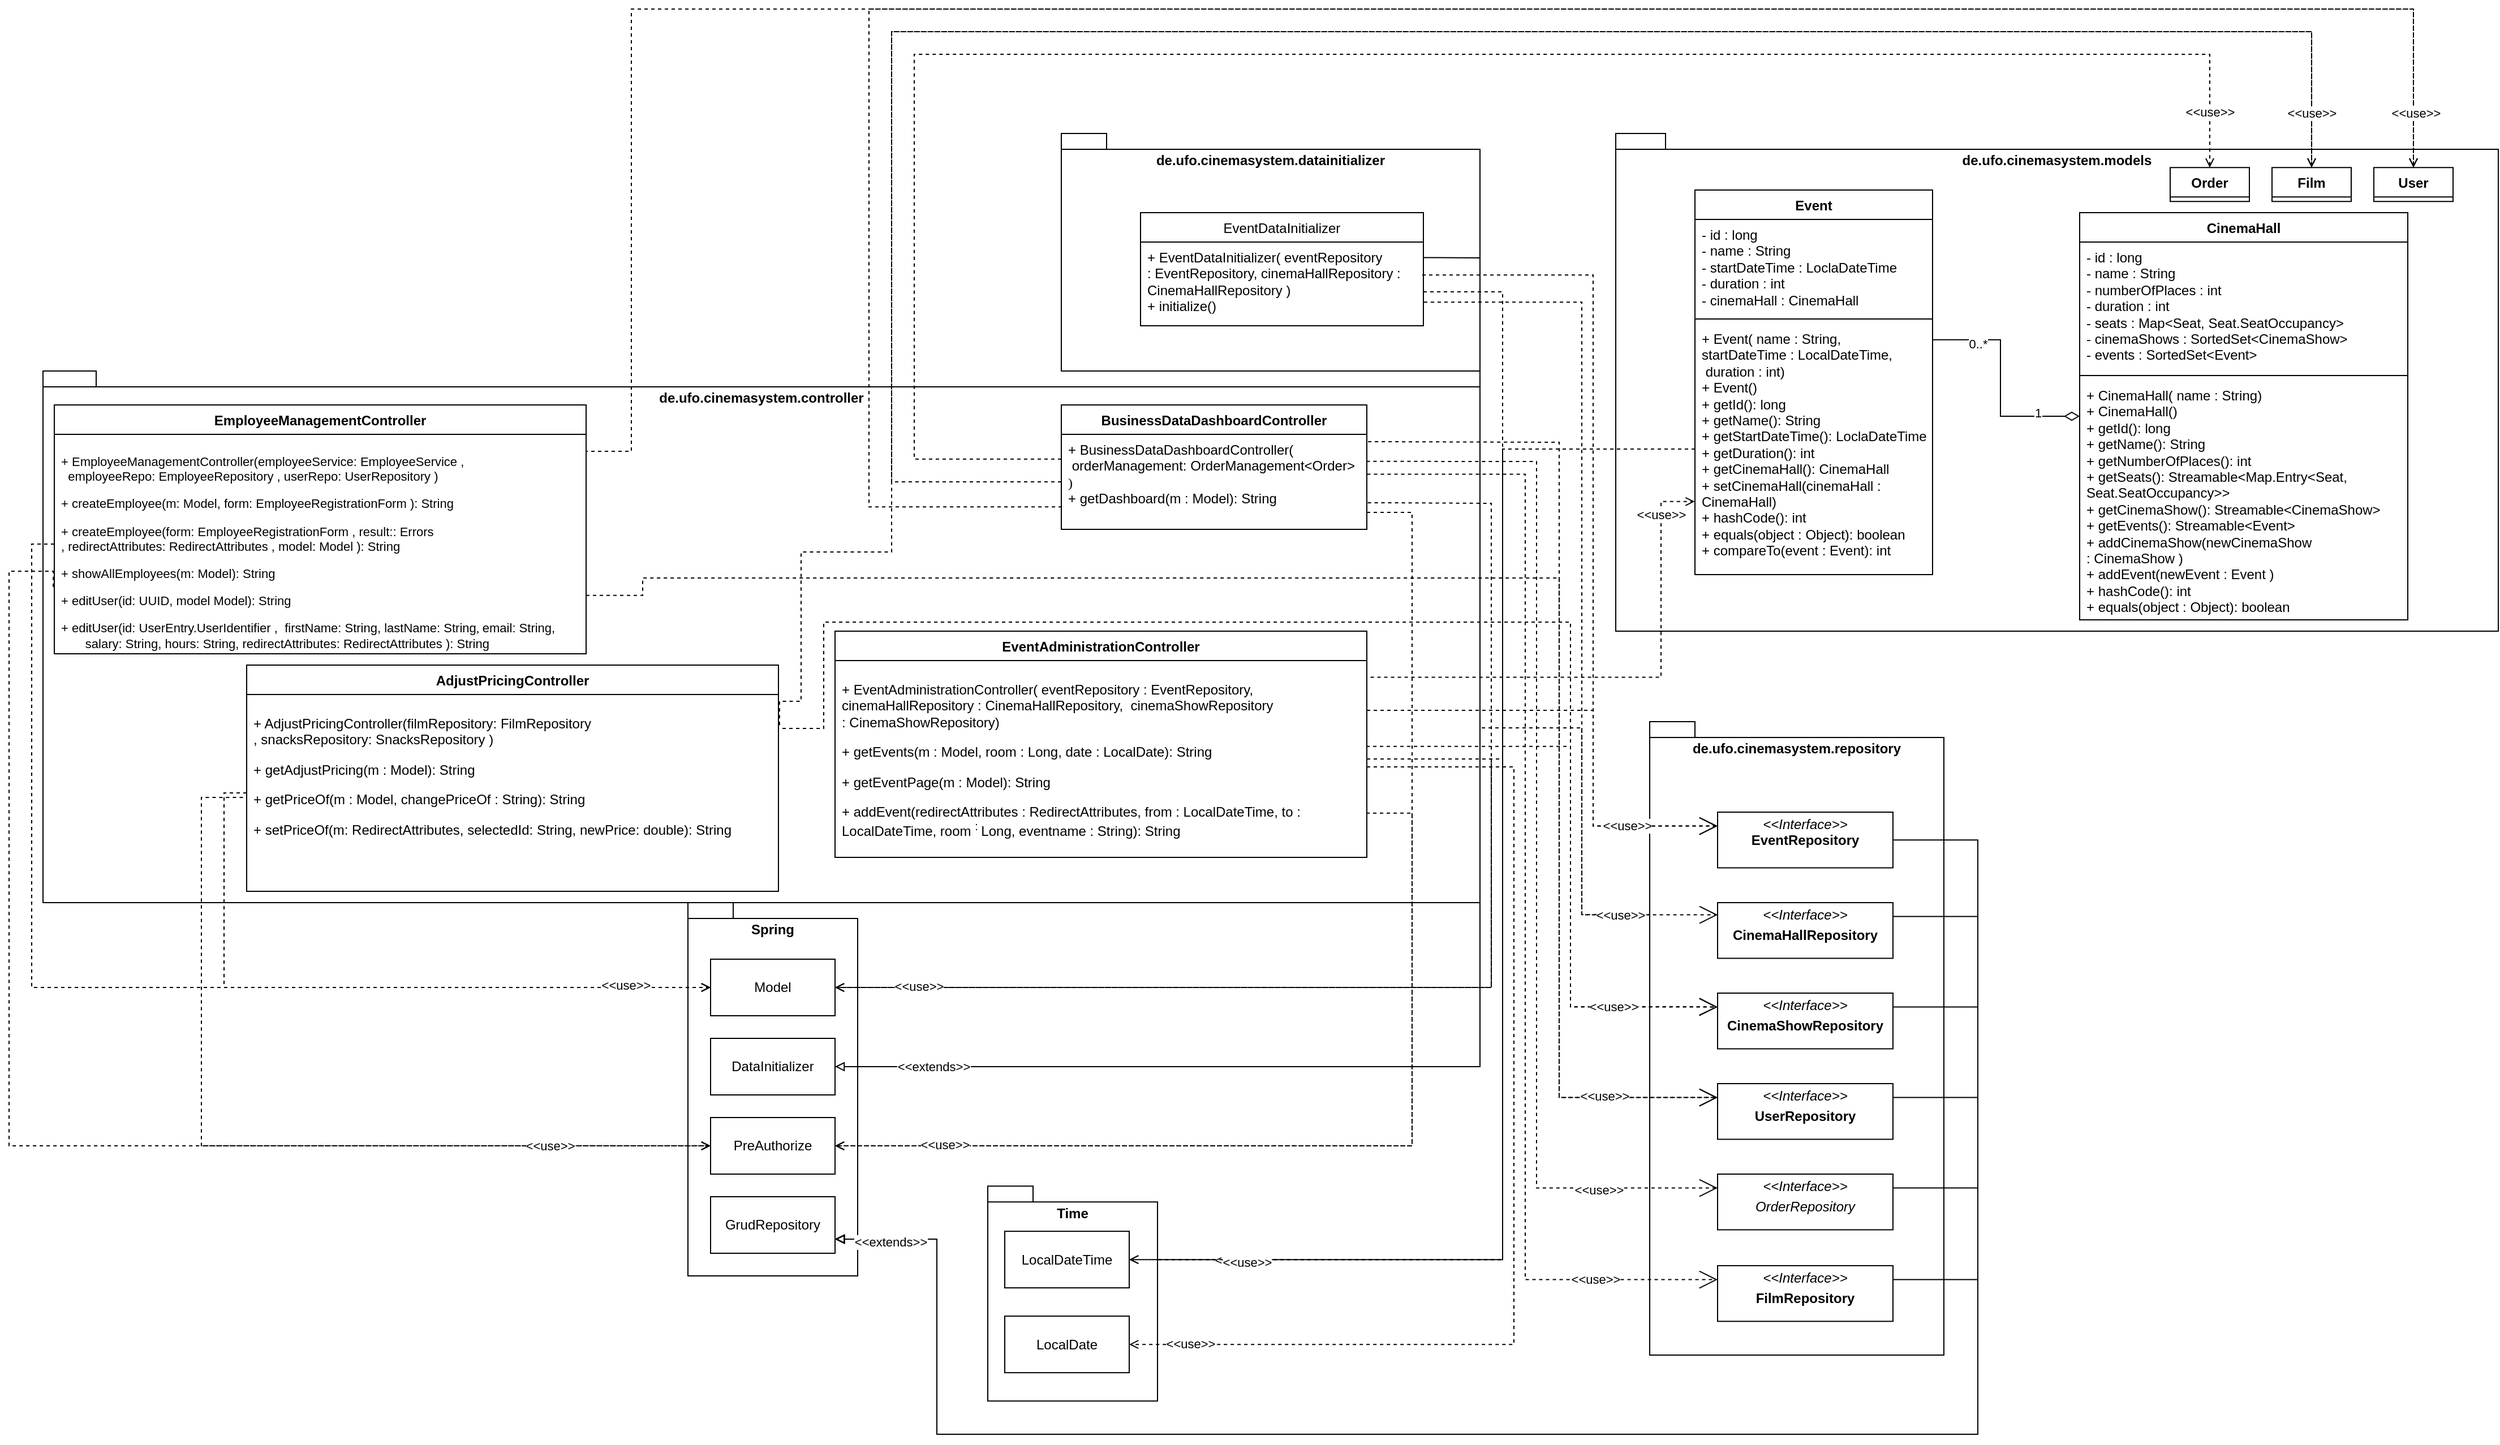 <mxfile version="24.7.1" type="device">
  <diagram name="Page-1" id="35obukrbNGOD3_mlCLb0">
    <mxGraphModel dx="2284" dy="786" grid="1" gridSize="10" guides="1" tooltips="1" connect="1" arrows="1" fold="1" page="1" pageScale="1" pageWidth="850" pageHeight="1100" math="0" shadow="0">
      <root>
        <mxCell id="0" />
        <mxCell id="1" parent="0" />
        <mxCell id="l9jJ45RYCVMWcbnflqyt-40" value="" style="endArrow=open;endFill=0;endSize=14;html=1;rounded=0;exitX=0.999;exitY=0.342;exitDx=0;exitDy=0;edgeStyle=orthogonalEdgeStyle;exitPerimeter=0;dashed=1;entryX=-0.002;entryY=0.216;entryDx=0;entryDy=0;entryPerimeter=0;" parent="1" source="L6RrIyzB57PPnNjJB56K-12" target="l9jJ45RYCVMWcbnflqyt-36" edge="1">
          <mxGeometry width="160" relative="1" as="geometry">
            <mxPoint x="410" y="680" as="sourcePoint" />
            <mxPoint x="720" y="782" as="targetPoint" />
            <Array as="points">
              <mxPoint x="590" y="685" />
              <mxPoint x="590" y="851" />
            </Array>
          </mxGeometry>
        </mxCell>
        <mxCell id="OjHs-nx9ufRacx7iJa5h-1" value="de.ufo.cinemasystem.models" style="shape=folder;fontStyle=1;spacingTop=10;tabWidth=40;tabHeight=14;tabPosition=left;html=1;whiteSpace=wrap;align=center;verticalAlign=top;strokeColor=default;" parent="1" vertex="1">
          <mxGeometry x="620" y="160" width="780" height="440" as="geometry" />
        </mxCell>
        <mxCell id="OjHs-nx9ufRacx7iJa5h-2" value="de.ufo.cinemasystem.controller" style="shape=folder;fontStyle=1;spacingTop=10;tabWidth=40;tabHeight=14;tabPosition=left;html=1;whiteSpace=wrap;align=center;verticalAlign=top;strokeColor=default;" parent="1" vertex="1">
          <mxGeometry x="-770" y="370" width="1270" height="470" as="geometry" />
        </mxCell>
        <mxCell id="L6RrIyzB57PPnNjJB56K-1" value="de.ufo.cinemasystem.datainitializer&lt;div&gt;&lt;br&gt;&lt;/div&gt;" style="shape=folder;fontStyle=1;spacingTop=10;tabWidth=40;tabHeight=14;tabPosition=left;html=1;whiteSpace=wrap;align=center;verticalAlign=top;strokeColor=default;" parent="1" vertex="1">
          <mxGeometry x="130" y="160" width="370" height="210" as="geometry" />
        </mxCell>
        <mxCell id="L6RrIyzB57PPnNjJB56K-3" value="BusinessDataDashboardController" style="swimlane;fontStyle=1;align=center;verticalAlign=top;childLayout=stackLayout;horizontal=1;startSize=26;horizontalStack=0;resizeParent=1;resizeParentMax=0;resizeLast=0;collapsible=1;marginBottom=0;whiteSpace=wrap;html=1;strokeColor=default;" parent="1" vertex="1">
          <mxGeometry x="130" y="400" width="270" height="110" as="geometry" />
        </mxCell>
        <mxCell id="L6RrIyzB57PPnNjJB56K-6" value="&lt;div&gt;+&amp;nbsp;&lt;span style=&quot;text-align: center;&quot;&gt;BusinessDataDashboardController&lt;font style=&quot;&quot; face=&quot;Helvetica&quot;&gt;(&lt;/font&gt;&lt;font face=&quot;Helvetica&quot;&gt;&amp;nbsp; &amp;nbsp;&lt;/font&gt;&lt;/span&gt;&lt;span style=&quot;background-color: initial;&quot;&gt;orderManagement:&amp;nbsp;&lt;/span&gt;&lt;font style=&quot;background-color: initial;&quot; face=&quot;Helvetica&quot;&gt;OrderManagement&amp;lt;Order&amp;gt; &lt;/font&gt;&lt;span style=&quot;background-color: initial; font-family: t2zlw3DawNnJE-Td27ox; text-align: center;&quot;&gt;)&lt;/span&gt;&lt;/div&gt;+ getDashboard(m : Model): String" style="text;strokeColor=default;fillColor=none;align=left;verticalAlign=top;spacingLeft=4;spacingRight=4;overflow=hidden;rotatable=0;points=[[0,0.5],[1,0.5]];portConstraint=eastwest;whiteSpace=wrap;html=1;" parent="L6RrIyzB57PPnNjJB56K-3" vertex="1">
          <mxGeometry y="26" width="270" height="84" as="geometry" />
        </mxCell>
        <mxCell id="L6RrIyzB57PPnNjJB56K-9" value="EventAdministrationController" style="swimlane;fontStyle=1;align=center;verticalAlign=top;childLayout=stackLayout;horizontal=1;startSize=26;horizontalStack=0;resizeParent=1;resizeParentMax=0;resizeLast=0;collapsible=1;marginBottom=0;whiteSpace=wrap;html=1;strokeColor=default;" parent="1" vertex="1">
          <mxGeometry x="-70" y="600" width="470" height="200" as="geometry">
            <mxRectangle x="-410" y="900" width="200" height="30" as="alternateBounds" />
          </mxGeometry>
        </mxCell>
        <mxCell id="L6RrIyzB57PPnNjJB56K-12" value="&lt;p style=&quot;&quot;&gt;&lt;font face=&quot;Helvetica&quot; style=&quot;font-size: 12px;&quot;&gt;&lt;font style=&quot;font-size: 12px;&quot;&gt;+&amp;nbsp;&lt;font style=&quot;font-size: 12px;&quot;&gt;EventAdministrationController( eventRepository :&amp;nbsp;&lt;/font&gt;&lt;/font&gt;&lt;font style=&quot;font-size: 12px;&quot;&gt;EventRepository,&amp;nbsp; cinemaHallRepository :&amp;nbsp;CinemaHallRepository,&amp;nbsp; cinemaShowRepository :&amp;nbsp;CinemaShowRepository)&lt;/font&gt;&lt;/font&gt;&lt;/p&gt;&lt;p style=&quot;&quot;&gt;&lt;font face=&quot;Helvetica&quot;&gt;&lt;font style=&quot;&quot;&gt;+&amp;nbsp;getEvents(m : Model,&amp;nbsp;room :&amp;nbsp;Long,&amp;nbsp;date :&amp;nbsp;&lt;/font&gt;LocalDate): String&lt;/font&gt;&lt;/p&gt;&lt;p style=&quot;&quot;&gt;&lt;font face=&quot;Helvetica&quot;&gt;+&amp;nbsp;getEventPage(m :&amp;nbsp;Model): String&lt;/font&gt;&lt;/p&gt;&lt;p style=&quot;&quot;&gt;&lt;font face=&quot;Helvetica&quot; style=&quot;font-size: 12px;&quot;&gt;&lt;font style=&quot;font-size: 12px;&quot;&gt;+&amp;nbsp;&lt;/font&gt;addEvent(&lt;/font&gt;&lt;font face=&quot;Helvetica&quot;&gt;redirectAttributes&amp;nbsp;&lt;/font&gt;:&amp;nbsp;&lt;font style=&quot;background-color: initial;&quot; face=&quot;Helvetica&quot;&gt;RedirectAttributes&lt;/font&gt;&lt;span style=&quot;background-color: initial;&quot;&gt;,&amp;nbsp;from :&amp;nbsp;LocalDateTime, to : LocalDateTime,&amp;nbsp;room &lt;/span&gt;&lt;sup style=&quot;background-color: initial;&quot;&gt;:&amp;nbsp;&lt;/sup&gt;&lt;span style=&quot;background-color: initial;&quot;&gt;Long,&amp;nbsp;eventname :&amp;nbsp;String): String&lt;/span&gt;&lt;/p&gt;" style="text;strokeColor=default;fillColor=none;align=left;verticalAlign=top;spacingLeft=4;spacingRight=4;overflow=hidden;rotatable=0;points=[[0,0.5],[1,0.5]];portConstraint=eastwest;whiteSpace=wrap;html=1;" parent="L6RrIyzB57PPnNjJB56K-9" vertex="1">
          <mxGeometry y="26" width="470" height="174" as="geometry" />
        </mxCell>
        <mxCell id="L6RrIyzB57PPnNjJB56K-15" value="Event" style="swimlane;fontStyle=1;align=center;verticalAlign=top;childLayout=stackLayout;horizontal=1;startSize=26;horizontalStack=0;resizeParent=1;resizeParentMax=0;resizeLast=0;collapsible=1;marginBottom=0;whiteSpace=wrap;html=1;" parent="1" vertex="1">
          <mxGeometry x="690" y="210" width="210" height="340" as="geometry" />
        </mxCell>
        <mxCell id="L6RrIyzB57PPnNjJB56K-16" value="- id : long&lt;div&gt;- name : String&lt;/div&gt;&lt;div&gt;- startDateTime : LoclaDateTime&lt;/div&gt;&lt;div&gt;- duration : int&lt;/div&gt;&lt;div&gt;- cinemaHall : CinemaHall&lt;/div&gt;" style="text;strokeColor=none;fillColor=none;align=left;verticalAlign=top;spacingLeft=4;spacingRight=4;overflow=hidden;rotatable=0;points=[[0,0.5],[1,0.5]];portConstraint=eastwest;whiteSpace=wrap;html=1;" parent="L6RrIyzB57PPnNjJB56K-15" vertex="1">
          <mxGeometry y="26" width="210" height="84" as="geometry" />
        </mxCell>
        <mxCell id="L6RrIyzB57PPnNjJB56K-17" value="" style="line;strokeWidth=1;fillColor=none;align=left;verticalAlign=middle;spacingTop=-1;spacingLeft=3;spacingRight=3;rotatable=0;labelPosition=right;points=[];portConstraint=eastwest;strokeColor=inherit;" parent="L6RrIyzB57PPnNjJB56K-15" vertex="1">
          <mxGeometry y="110" width="210" height="8" as="geometry" />
        </mxCell>
        <mxCell id="L6RrIyzB57PPnNjJB56K-18" value="&lt;font style=&quot;font-size: 12px;&quot; face=&quot;Helvetica&quot;&gt;+&amp;nbsp;Event( name :&amp;nbsp;String,&amp;nbsp; startDateTime :&amp;nbsp;LocalDateTime, &amp;nbsp;duration :&amp;nbsp;int)&lt;/font&gt;&lt;div&gt;&lt;font style=&quot;font-size: 12px;&quot; face=&quot;Helvetica&quot;&gt;+ Event()&lt;/font&gt;&lt;/div&gt;&lt;div&gt;&lt;font style=&quot;font-size: 12px;&quot; face=&quot;Helvetica&quot;&gt;+ getId(): long&lt;/font&gt;&lt;/div&gt;&lt;div&gt;&lt;font style=&quot;font-size: 12px;&quot; face=&quot;Helvetica&quot;&gt;+ getName(): String&lt;/font&gt;&lt;/div&gt;&lt;div&gt;&lt;font style=&quot;font-size: 12px;&quot; face=&quot;Helvetica&quot;&gt;+ getStartDateTime(): LoclaDateTime&lt;/font&gt;&lt;/div&gt;&lt;div&gt;&lt;font style=&quot;font-size: 12px;&quot; face=&quot;Helvetica&quot;&gt;+ getDuration(): int&lt;/font&gt;&lt;/div&gt;&lt;div&gt;&lt;font style=&quot;font-size: 12px;&quot; face=&quot;Helvetica&quot;&gt;+ getCinemaHall(): CinemaHall&lt;/font&gt;&lt;/div&gt;&lt;div&gt;&lt;font style=&quot;font-size: 12px;&quot; face=&quot;Helvetica&quot;&gt;+ setCinemaHall(cinemaHall : CinemaHall)&lt;/font&gt;&lt;/div&gt;&lt;div&gt;&lt;font style=&quot;font-size: 12px;&quot; face=&quot;Helvetica&quot;&gt;+ hashCode(): int&lt;/font&gt;&lt;/div&gt;&lt;div&gt;&lt;font style=&quot;font-size: 12px;&quot; face=&quot;Helvetica&quot;&gt;+ equals(object : Object): boolean&lt;/font&gt;&lt;/div&gt;&lt;div&gt;&lt;font style=&quot;font-size: 12px;&quot; face=&quot;Helvetica&quot;&gt;+ compareTo(event : Event): int&lt;/font&gt;&lt;/div&gt;" style="text;strokeColor=none;fillColor=none;align=left;verticalAlign=top;spacingLeft=4;spacingRight=4;overflow=hidden;rotatable=0;points=[[0,0.5],[1,0.5]];portConstraint=eastwest;whiteSpace=wrap;html=1;" parent="L6RrIyzB57PPnNjJB56K-15" vertex="1">
          <mxGeometry y="118" width="210" height="222" as="geometry" />
        </mxCell>
        <mxCell id="L6RrIyzB57PPnNjJB56K-20" value="&lt;span style=&quot;font-weight: 400; text-align: left;&quot;&gt;EventDataInitializer&lt;/span&gt;" style="swimlane;fontStyle=1;align=center;verticalAlign=top;childLayout=stackLayout;horizontal=1;startSize=26;horizontalStack=0;resizeParent=1;resizeParentMax=0;resizeLast=0;collapsible=1;marginBottom=0;whiteSpace=wrap;html=1;" parent="1" vertex="1">
          <mxGeometry x="200" y="230" width="250" height="100" as="geometry" />
        </mxCell>
        <mxCell id="L6RrIyzB57PPnNjJB56K-23" value="&lt;font style=&quot;font-size: 12px;&quot;&gt;+&amp;nbsp;EventDataInitializer( eventRepository :&amp;nbsp;EventRepository,&amp;nbsp;cinemaHallRepository&amp;nbsp;: CinemaHallRepository )&lt;/font&gt;&lt;div&gt;&lt;font style=&quot;font-size: 12px;&quot;&gt;+ initialize()&lt;/font&gt;&lt;/div&gt;" style="text;strokeColor=none;fillColor=none;align=left;verticalAlign=top;spacingLeft=4;spacingRight=4;overflow=hidden;rotatable=0;points=[[0,0.5],[1,0.5]];portConstraint=eastwest;whiteSpace=wrap;html=1;" parent="L6RrIyzB57PPnNjJB56K-20" vertex="1">
          <mxGeometry y="26" width="250" height="74" as="geometry" />
        </mxCell>
        <mxCell id="L6RrIyzB57PPnNjJB56K-33" style="edgeStyle=orthogonalEdgeStyle;rounded=0;orthogonalLoop=1;jettySize=auto;html=1;exitX=1;exitY=0.5;exitDx=0;exitDy=0;entryX=1;entryY=0.5;entryDx=0;entryDy=0;dashed=1;" parent="1" source="L6RrIyzB57PPnNjJB56K-12" target="L6RrIyzB57PPnNjJB56K-30" edge="1">
          <mxGeometry relative="1" as="geometry">
            <Array as="points">
              <mxPoint x="520" y="713" />
              <mxPoint x="520" y="1156" />
            </Array>
          </mxGeometry>
        </mxCell>
        <mxCell id="L6RrIyzB57PPnNjJB56K-42" style="edgeStyle=orthogonalEdgeStyle;rounded=0;orthogonalLoop=1;jettySize=auto;html=1;exitX=0;exitY=0.5;exitDx=0;exitDy=0;entryX=1;entryY=0.5;entryDx=0;entryDy=0;dashed=1;" parent="1" source="L6RrIyzB57PPnNjJB56K-18" target="L6RrIyzB57PPnNjJB56K-30" edge="1">
          <mxGeometry relative="1" as="geometry">
            <mxPoint x="550" y="770" as="targetPoint" />
            <Array as="points">
              <mxPoint x="520" y="439" />
              <mxPoint x="520" y="1156" />
            </Array>
          </mxGeometry>
        </mxCell>
        <mxCell id="l9jJ45RYCVMWcbnflqyt-2" value="CinemaHall" style="swimlane;fontStyle=1;align=center;verticalAlign=top;childLayout=stackLayout;horizontal=1;startSize=26;horizontalStack=0;resizeParent=1;resizeParentMax=0;resizeLast=0;collapsible=1;marginBottom=0;whiteSpace=wrap;html=1;" parent="1" vertex="1">
          <mxGeometry x="1030" y="230" width="290" height="360" as="geometry">
            <mxRectangle x="1020" y="328" width="100" height="30" as="alternateBounds" />
          </mxGeometry>
        </mxCell>
        <mxCell id="l9jJ45RYCVMWcbnflqyt-3" value="&lt;font face=&quot;Helvetica&quot;&gt;- id : long&lt;/font&gt;&lt;div&gt;&lt;font face=&quot;Helvetica&quot;&gt;- name : String&lt;/font&gt;&lt;/div&gt;&lt;div&gt;&lt;font face=&quot;ywTWA3tYlKPthzdufxkg&quot;&gt;-&lt;/font&gt;&lt;font face=&quot;Helvetica&quot;&gt; numberOfPlaces : int&lt;/font&gt;&lt;/div&gt;&lt;div&gt;&lt;font face=&quot;Helvetica&quot;&gt;- duration : int&lt;/font&gt;&lt;/div&gt;&lt;div&gt;&lt;font face=&quot;Helvetica&quot;&gt;-&amp;nbsp;seats :&amp;nbsp;Map&amp;lt;Seat, Seat.SeatOccupancy&amp;gt;&amp;nbsp;&lt;/font&gt;&lt;/div&gt;&lt;div&gt;&lt;font face=&quot;kDENkAEahO39QJPNTFTl&quot;&gt;-&lt;/font&gt;&lt;font face=&quot;Helvetica&quot;&gt;&amp;nbsp;cinemaShows :&amp;nbsp;SortedSet&amp;lt;CinemaShow&amp;gt;&amp;nbsp;&lt;/font&gt;&lt;/div&gt;&lt;div&gt;&lt;font face=&quot;Helvetica&quot;&gt;-&amp;nbsp;events :&amp;nbsp;SortedSet&amp;lt;Event&amp;gt;&amp;nbsp;&lt;/font&gt;&lt;/div&gt;&lt;div&gt;&lt;span style=&quot;background-color: rgb(30, 31, 34); color: rgb(188, 190, 196); font-family: &amp;quot;JetBrains Mono&amp;quot;, monospace;&quot;&gt;&lt;br&gt;&lt;/span&gt;&lt;/div&gt;" style="text;strokeColor=none;fillColor=none;align=left;verticalAlign=top;spacingLeft=4;spacingRight=4;overflow=hidden;rotatable=0;points=[[0,0.5],[1,0.5]];portConstraint=eastwest;whiteSpace=wrap;html=1;" parent="l9jJ45RYCVMWcbnflqyt-2" vertex="1">
          <mxGeometry y="26" width="290" height="114" as="geometry" />
        </mxCell>
        <mxCell id="l9jJ45RYCVMWcbnflqyt-4" value="" style="line;strokeWidth=1;fillColor=none;align=left;verticalAlign=middle;spacingTop=-1;spacingLeft=3;spacingRight=3;rotatable=0;labelPosition=right;points=[];portConstraint=eastwest;strokeColor=inherit;" parent="l9jJ45RYCVMWcbnflqyt-2" vertex="1">
          <mxGeometry y="140" width="290" height="8" as="geometry" />
        </mxCell>
        <mxCell id="l9jJ45RYCVMWcbnflqyt-5" value="&lt;font face=&quot;Helvetica&quot;&gt;&lt;font style=&quot;font-size: 12px;&quot;&gt;+&amp;nbsp;&lt;/font&gt;CinemaHall( name :&amp;nbsp;String)&lt;br&gt;&lt;/font&gt;&lt;div&gt;&lt;font style=&quot;font-size: 12px;&quot;&gt;+&amp;nbsp;&lt;/font&gt;CinemaHall()&lt;br&gt;&lt;/div&gt;&lt;div&gt;&lt;font face=&quot;Helvetica&quot; style=&quot;font-size: 12px;&quot;&gt;+ getId(): long&lt;/font&gt;&lt;/div&gt;&lt;div&gt;&lt;font style=&quot;font-size: 12px;&quot;&gt;+ getName(): String&lt;/font&gt;&lt;/div&gt;&lt;div&gt;&lt;font style=&quot;font-size: 12px;&quot;&gt;+ getNumberOfPlaces(): int&lt;/font&gt;&lt;/div&gt;&lt;div&gt;&lt;font style=&quot;font-size: 12px;&quot;&gt;+&amp;nbsp;&lt;/font&gt;getSeats():&amp;nbsp;Streamable&amp;lt;Map.Entry&amp;lt;Seat, Seat.SeatOccupancy&amp;gt;&amp;gt;&lt;/div&gt;&lt;div&gt;&lt;font style=&quot;font-size: 12px;&quot;&gt;+ getCinemaShow():&amp;nbsp;&lt;/font&gt;Streamable&amp;lt;CinemaShow&amp;gt;&lt;/div&gt;&lt;div&gt;&lt;font style=&quot;font-size: 12px;&quot;&gt;+&amp;nbsp;&lt;/font&gt;getEvents():&amp;nbsp;Streamable&amp;lt;Event&amp;gt;&amp;nbsp;&lt;/div&gt;&lt;div&gt;&lt;font style=&quot;font-size: 12px;&quot;&gt;+&amp;nbsp;&lt;/font&gt;addCinemaShow(newCinemaShow :&amp;nbsp;CinemaShow )&lt;/div&gt;&lt;div&gt;&lt;font face=&quot;Helvetica&quot;&gt;+&amp;nbsp;addEvent(newEvent :&amp;nbsp;Event&amp;nbsp;)&lt;/font&gt;&lt;/div&gt;&lt;div&gt;&lt;font style=&quot;font-size: 12px;&quot;&gt;+ hashCode(): int&lt;/font&gt;&lt;/div&gt;&lt;div&gt;&lt;font face=&quot;Helvetica&quot; style=&quot;font-size: 12px;&quot;&gt;+ equals(object : Object): boolean&lt;/font&gt;&lt;/div&gt;&lt;div&gt;&lt;br&gt;&lt;/div&gt;" style="text;strokeColor=none;fillColor=none;align=left;verticalAlign=top;spacingLeft=4;spacingRight=4;overflow=hidden;rotatable=0;points=[[0,0.5],[1,0.5]];portConstraint=eastwest;whiteSpace=wrap;html=1;" parent="l9jJ45RYCVMWcbnflqyt-2" vertex="1">
          <mxGeometry y="148" width="290" height="212" as="geometry" />
        </mxCell>
        <mxCell id="l9jJ45RYCVMWcbnflqyt-7" style="edgeStyle=orthogonalEdgeStyle;rounded=0;orthogonalLoop=1;jettySize=auto;html=1;entryX=0;entryY=0.5;entryDx=0;entryDy=0;endArrow=diamondThin;endFill=0;exitX=1;exitY=0.065;exitDx=0;exitDy=0;exitPerimeter=0;endSize=11;" parent="1" source="L6RrIyzB57PPnNjJB56K-18" target="l9jJ45RYCVMWcbnflqyt-2" edge="1">
          <mxGeometry relative="1" as="geometry">
            <Array as="points" />
          </mxGeometry>
        </mxCell>
        <mxCell id="l9jJ45RYCVMWcbnflqyt-12" value="1" style="edgeLabel;html=1;align=center;verticalAlign=middle;resizable=0;points=[];" parent="l9jJ45RYCVMWcbnflqyt-7" vertex="1" connectable="0">
          <mxGeometry x="0.8" y="-1" relative="1" as="geometry">
            <mxPoint x="-18" y="-4" as="offset" />
          </mxGeometry>
        </mxCell>
        <mxCell id="l9jJ45RYCVMWcbnflqyt-13" value="0..*" style="edgeLabel;html=1;align=center;verticalAlign=middle;resizable=0;points=[];" parent="l9jJ45RYCVMWcbnflqyt-7" vertex="1" connectable="0">
          <mxGeometry x="-0.45" y="-1" relative="1" as="geometry">
            <mxPoint x="-15" y="2" as="offset" />
          </mxGeometry>
        </mxCell>
        <mxCell id="L6RrIyzB57PPnNjJB56K-25" value="Spring" style="shape=folder;fontStyle=1;spacingTop=10;tabWidth=40;tabHeight=14;tabPosition=left;html=1;whiteSpace=wrap;align=center;verticalAlign=top;strokeColor=default;" parent="1" vertex="1">
          <mxGeometry x="-200" y="840" width="150" height="330" as="geometry" />
        </mxCell>
        <mxCell id="L6RrIyzB57PPnNjJB56K-26" value="Model" style="html=1;whiteSpace=wrap;" parent="1" vertex="1">
          <mxGeometry x="-180" y="890" width="110" height="50" as="geometry" />
        </mxCell>
        <mxCell id="L6RrIyzB57PPnNjJB56K-27" value="DataInitializer" style="html=1;whiteSpace=wrap;" parent="1" vertex="1">
          <mxGeometry x="-180" y="960" width="110" height="50" as="geometry" />
        </mxCell>
        <mxCell id="L6RrIyzB57PPnNjJB56K-29" value="Time" style="shape=folder;fontStyle=1;spacingTop=10;tabWidth=40;tabHeight=14;tabPosition=left;html=1;whiteSpace=wrap;align=center;verticalAlign=top;strokeColor=default;" parent="1" vertex="1">
          <mxGeometry x="65" y="1090.57" width="150" height="190" as="geometry" />
        </mxCell>
        <mxCell id="L6RrIyzB57PPnNjJB56K-30" value="LocalDateTime" style="html=1;whiteSpace=wrap;" parent="1" vertex="1">
          <mxGeometry x="80" y="1130.57" width="110" height="50" as="geometry" />
        </mxCell>
        <mxCell id="L6RrIyzB57PPnNjJB56K-31" value="LocalDate" style="html=1;whiteSpace=wrap;" parent="1" vertex="1">
          <mxGeometry x="80" y="1205.57" width="110" height="50" as="geometry" />
        </mxCell>
        <mxCell id="L6RrIyzB57PPnNjJB56K-32" value="&lt;div style=&quot;&quot;&gt;&lt;pre style=&quot;&quot;&gt;&lt;font style=&quot;font-size: 12px;&quot; face=&quot;Helvetica&quot;&gt;PreAuthorize&lt;/font&gt;&lt;/pre&gt;&lt;/div&gt;" style="html=1;whiteSpace=wrap;" parent="1" vertex="1">
          <mxGeometry x="-180" y="1030" width="110" height="50" as="geometry" />
        </mxCell>
        <mxCell id="L6RrIyzB57PPnNjJB56K-53" style="edgeStyle=orthogonalEdgeStyle;rounded=0;orthogonalLoop=1;jettySize=auto;html=1;exitX=0.999;exitY=0.775;exitDx=0;exitDy=0;entryX=1;entryY=0.5;entryDx=0;entryDy=0;dashed=1;exitPerimeter=0;endArrow=open;endFill=0;" parent="1" source="L6RrIyzB57PPnNjJB56K-12" target="L6RrIyzB57PPnNjJB56K-32" edge="1">
          <mxGeometry relative="1" as="geometry">
            <Array as="points">
              <mxPoint x="440" y="761" />
              <mxPoint x="440" y="1055" />
            </Array>
          </mxGeometry>
        </mxCell>
        <mxCell id="L6RrIyzB57PPnNjJB56K-51" style="edgeStyle=orthogonalEdgeStyle;rounded=0;orthogonalLoop=1;jettySize=auto;html=1;exitX=1;exitY=0.185;exitDx=0;exitDy=0;entryX=1;entryY=0.5;entryDx=0;entryDy=0;endArrow=block;endFill=0;exitPerimeter=0;" parent="1" source="L6RrIyzB57PPnNjJB56K-23" target="L6RrIyzB57PPnNjJB56K-27" edge="1">
          <mxGeometry relative="1" as="geometry">
            <mxPoint x="530" y="490" as="sourcePoint" />
            <Array as="points">
              <mxPoint x="454" y="270" />
              <mxPoint x="500" y="270" />
              <mxPoint x="500" y="985" />
            </Array>
          </mxGeometry>
        </mxCell>
        <mxCell id="h-pZgwGiHsWWfiZsLdE2-44" value="&amp;lt;&amp;lt;extends&amp;gt;&amp;gt;" style="edgeLabel;html=1;align=center;verticalAlign=middle;resizable=0;points=[];fontFamily=Helvetica;fontSize=11;fontColor=default;labelBackgroundColor=default;" parent="L6RrIyzB57PPnNjJB56K-51" vertex="1" connectable="0">
          <mxGeometry x="0.869" relative="1" as="geometry">
            <mxPoint x="-1" as="offset" />
          </mxGeometry>
        </mxCell>
        <mxCell id="L6RrIyzB57PPnNjJB56K-47" style="edgeStyle=orthogonalEdgeStyle;rounded=0;orthogonalLoop=1;jettySize=auto;html=1;exitX=1.003;exitY=0.72;exitDx=0;exitDy=0;entryX=1;entryY=0.5;entryDx=0;entryDy=0;dashed=1;exitPerimeter=0;endArrow=open;endFill=0;" parent="1" source="L6RrIyzB57PPnNjJB56K-6" target="L6RrIyzB57PPnNjJB56K-26" edge="1">
          <mxGeometry relative="1" as="geometry">
            <mxPoint x="385" y="723" as="sourcePoint" />
            <mxPoint x="960" y="975" as="targetPoint" />
            <Array as="points">
              <mxPoint x="420" y="487" />
              <mxPoint x="510" y="487" />
              <mxPoint x="510" y="915" />
            </Array>
          </mxGeometry>
        </mxCell>
        <mxCell id="L6RrIyzB57PPnNjJB56K-48" value="&lt;span style=&quot;color: rgba(0, 0, 0, 0); font-family: monospace; font-size: 0px; text-align: start; background-color: rgb(27, 29, 30);&quot;&gt;%3CmxGraphModel%3E%3Croot%3E%3CmxCell%20id%3D%220%22%2F%3E%3CmxCell%20id%3D%221%22%20parent%3D%220%22%2F%3E%3CmxCell%20id%3D%222%22%20value%3D%22%26amp%3Blt%3B%26amp%3Blt%3Buse%26amp%3Bgt%3B%26amp%3Bgt%3B%22%20style%3D%22edgeLabel%3Bhtml%3D1%3Balign%3Dcenter%3BverticalAlign%3Dmiddle%3Bresizable%3D0%3Bpoints%3D%5B%5D%3B%22%20vertex%3D%221%22%20connectable%3D%220%22%20parent%3D%221%22%3E%3CmxGeometry%20x%3D%22650.333%22%20y%3D%22954.028%22%20as%3D%22geometry%22%2F%3E%3C%2FmxCell%3E%3C%2Froot%3E%3C%2FmxGraphModel%3E&amp;lt;&amp;lt;use&amp;gt;&amp;gt;&lt;/span&gt;" style="edgeLabel;html=1;align=center;verticalAlign=middle;resizable=0;points=[];" parent="L6RrIyzB57PPnNjJB56K-47" vertex="1" connectable="0">
          <mxGeometry x="0.896" y="-4" relative="1" as="geometry">
            <mxPoint as="offset" />
          </mxGeometry>
        </mxCell>
        <mxCell id="L6RrIyzB57PPnNjJB56K-37" style="edgeStyle=orthogonalEdgeStyle;rounded=0;orthogonalLoop=1;jettySize=auto;html=1;exitX=1;exitY=0.5;exitDx=0;exitDy=0;entryX=1;entryY=0.5;entryDx=0;entryDy=0;dashed=1;endArrow=open;endFill=0;" parent="1" source="L6RrIyzB57PPnNjJB56K-12" target="L6RrIyzB57PPnNjJB56K-26" edge="1">
          <mxGeometry relative="1" as="geometry">
            <Array as="points">
              <mxPoint x="510" y="713" />
              <mxPoint x="510" y="915" />
            </Array>
          </mxGeometry>
        </mxCell>
        <mxCell id="L6RrIyzB57PPnNjJB56K-38" value="&lt;span style=&quot;color: rgba(0, 0, 0, 0); font-family: monospace; font-size: 0px; text-align: start; background-color: rgb(27, 29, 30);&quot;&gt;%3CmxGraphModel%3E%3Croot%3E%3CmxCell%20id%3D%220%22%2F%3E%3CmxCell%20id%3D%221%22%20parent%3D%220%22%2F%3E%3CmxCell%20id%3D%222%22%20value%3D%22%26amp%3Blt%3B%26amp%3Blt%3Buse%26amp%3Bgt%3B%26amp%3Bgt%3B%22%20style%3D%22edgeLabel%3Bhtml%3D1%3Balign%3Dcenter%3BverticalAlign%3Dmiddle%3Bresizable%3D0%3Bpoints%3D%5B%5D%3B%22%20vertex%3D%221%22%20connectable%3D%220%22%20parent%3D%221%22%3E%3CmxGeometry%20x%3D%22650.333%22%20y%3D%22954.028%22%20as%3D%22geometry%22%2F%3E%3C%2FmxCell%3E%3C%2Froot%3E%3C%2FmxGraphModel%3E&amp;lt;&amp;lt;use&amp;gt;&amp;gt;&lt;/span&gt;" style="edgeLabel;html=1;align=center;verticalAlign=middle;resizable=0;points=[];" parent="L6RrIyzB57PPnNjJB56K-37" vertex="1" connectable="0">
          <mxGeometry x="0.896" y="-4" relative="1" as="geometry">
            <mxPoint as="offset" />
          </mxGeometry>
        </mxCell>
        <mxCell id="L6RrIyzB57PPnNjJB56K-39" value="&amp;lt;&amp;lt;use&amp;gt;&amp;gt;" style="edgeLabel;html=1;align=center;verticalAlign=middle;resizable=0;points=[];" parent="L6RrIyzB57PPnNjJB56K-37" vertex="1" connectable="0">
          <mxGeometry x="0.835" y="-1" relative="1" as="geometry">
            <mxPoint as="offset" />
          </mxGeometry>
        </mxCell>
        <mxCell id="L6RrIyzB57PPnNjJB56K-46" style="edgeStyle=orthogonalEdgeStyle;rounded=0;orthogonalLoop=1;jettySize=auto;html=1;entryX=1;entryY=0.5;entryDx=0;entryDy=0;dashed=1;endArrow=open;endFill=0;" parent="1" target="L6RrIyzB57PPnNjJB56K-30" edge="1">
          <mxGeometry relative="1" as="geometry">
            <mxPoint x="550" y="432" as="targetPoint" />
            <Array as="points">
              <mxPoint x="520" y="300" />
              <mxPoint x="520" y="1156" />
            </Array>
            <mxPoint x="450" y="300" as="sourcePoint" />
          </mxGeometry>
        </mxCell>
        <mxCell id="l9jJ45RYCVMWcbnflqyt-1" value="&amp;lt;&amp;lt;use&amp;gt;&amp;gt;" style="edgeLabel;html=1;align=center;verticalAlign=middle;resizable=0;points=[];" parent="L6RrIyzB57PPnNjJB56K-46" vertex="1" connectable="0">
          <mxGeometry x="0.846" relative="1" as="geometry">
            <mxPoint as="offset" />
          </mxGeometry>
        </mxCell>
        <mxCell id="L6RrIyzB57PPnNjJB56K-43" style="edgeStyle=orthogonalEdgeStyle;rounded=0;orthogonalLoop=1;jettySize=auto;html=1;exitX=0;exitY=0.5;exitDx=0;exitDy=0;dashed=1;entryX=1;entryY=0.5;entryDx=0;entryDy=0;endArrow=open;endFill=0;" parent="1" source="L6RrIyzB57PPnNjJB56K-18" target="L6RrIyzB57PPnNjJB56K-30" edge="1">
          <mxGeometry relative="1" as="geometry">
            <mxPoint x="690" y="1120" as="targetPoint" />
            <mxPoint x="640" y="449" as="sourcePoint" />
            <Array as="points">
              <mxPoint x="520" y="439" />
              <mxPoint x="520" y="1156" />
            </Array>
          </mxGeometry>
        </mxCell>
        <mxCell id="L6RrIyzB57PPnNjJB56K-44" value="&amp;lt;&amp;lt;use&amp;gt;&amp;gt;" style="edgeLabel;html=1;align=center;verticalAlign=middle;resizable=0;points=[];" parent="L6RrIyzB57PPnNjJB56K-43" vertex="1" connectable="0">
          <mxGeometry x="0.83" y="2" relative="1" as="geometry">
            <mxPoint as="offset" />
          </mxGeometry>
        </mxCell>
        <mxCell id="L6RrIyzB57PPnNjJB56K-35" style="edgeStyle=orthogonalEdgeStyle;rounded=0;orthogonalLoop=1;jettySize=auto;html=1;exitX=1;exitY=0.54;exitDx=0;exitDy=0;entryX=1;entryY=0.5;entryDx=0;entryDy=0;dashed=1;exitPerimeter=0;endArrow=open;endFill=0;" parent="1" source="L6RrIyzB57PPnNjJB56K-12" target="L6RrIyzB57PPnNjJB56K-31" edge="1">
          <mxGeometry relative="1" as="geometry">
            <mxPoint x="480" y="757.93" as="sourcePoint" />
            <mxPoint x="830" y="999.93" as="targetPoint" />
            <Array as="points">
              <mxPoint x="530" y="720" />
              <mxPoint x="530" y="1231" />
            </Array>
          </mxGeometry>
        </mxCell>
        <mxCell id="l9jJ45RYCVMWcbnflqyt-20" value="&lt;span style=&quot;color: rgba(0, 0, 0, 0); font-family: monospace; font-size: 0px; text-align: start; background-color: rgb(251, 251, 251);&quot;&gt;%3CmxGraphModel%3E%3Croot%3E%3CmxCell%20id%3D%220%22%2F%3E%3CmxCell%20id%3D%221%22%20parent%3D%220%22%2F%3E%3CmxCell%20id%3D%222%22%20value%3D%22%26amp%3Blt%3B%26amp%3Blt%3Buse%26amp%3Bgt%3B%26amp%3Bgt%3B%22%20style%3D%22edgeLabel%3Bhtml%3D1%3Balign%3Dcenter%3BverticalAlign%3Dmiddle%3Bresizable%3D0%3Bpoints%3D%5B%5D%3B%22%20vertex%3D%221%22%20connectable%3D%220%22%20parent%3D%221%22%3E%3CmxGeometry%20x%3D%22288.171%22%20y%3D%221158.029%22%20as%3D%22geometry%22%2F%3E%3C%2FmxCell%3E%3C%2Froot%3E%3C%2FmxGraphModel%3y&amp;lt;y&amp;lt;&lt;/span&gt;&lt;div&gt;&lt;span style=&quot;color: rgba(0, 0, 0, 0); font-family: monospace; font-size: 0px; text-align: start; background-color: rgb(251, 251, 251);&quot;&gt;&lt;br&gt;&lt;/span&gt;&lt;/div&gt;" style="edgeLabel;html=1;align=center;verticalAlign=middle;resizable=0;points=[];" parent="L6RrIyzB57PPnNjJB56K-35" vertex="1" connectable="0">
          <mxGeometry x="0.89" y="2" relative="1" as="geometry">
            <mxPoint as="offset" />
          </mxGeometry>
        </mxCell>
        <mxCell id="l9jJ45RYCVMWcbnflqyt-21" value="&amp;lt;&amp;lt;use&amp;gt;&amp;gt;" style="edgeLabel;html=1;align=center;verticalAlign=middle;resizable=0;points=[];" parent="L6RrIyzB57PPnNjJB56K-35" vertex="1" connectable="0">
          <mxGeometry x="0.891" y="-1" relative="1" as="geometry">
            <mxPoint as="offset" />
          </mxGeometry>
        </mxCell>
        <mxCell id="l9jJ45RYCVMWcbnflqyt-22" style="edgeStyle=orthogonalEdgeStyle;rounded=0;orthogonalLoop=1;jettySize=auto;html=1;exitX=1;exitY=0.821;exitDx=0;exitDy=0;entryX=1;entryY=0.5;entryDx=0;entryDy=0;dashed=1;exitPerimeter=0;endArrow=open;endFill=0;" parent="1" source="L6RrIyzB57PPnNjJB56K-6" target="L6RrIyzB57PPnNjJB56K-32" edge="1">
          <mxGeometry relative="1" as="geometry">
            <Array as="points">
              <mxPoint x="440" y="495" />
              <mxPoint x="440" y="1055" />
            </Array>
            <mxPoint x="385" y="771" as="sourcePoint" />
            <mxPoint x="-60" y="1065" as="targetPoint" />
          </mxGeometry>
        </mxCell>
        <mxCell id="l9jJ45RYCVMWcbnflqyt-24" value="&amp;lt;&amp;lt;use&amp;gt;&amp;gt;" style="edgeLabel;html=1;align=center;verticalAlign=middle;resizable=0;points=[];" parent="l9jJ45RYCVMWcbnflqyt-22" vertex="1" connectable="0">
          <mxGeometry x="0.825" y="-1" relative="1" as="geometry">
            <mxPoint as="offset" />
          </mxGeometry>
        </mxCell>
        <mxCell id="L6RrIyzB57PPnNjJB56K-2" value="de.ufo.cinemasystem.repository" style="shape=folder;fontStyle=1;spacingTop=10;tabWidth=40;tabHeight=14;tabPosition=left;html=1;whiteSpace=wrap;align=center;verticalAlign=top;strokeColor=default;container=0;" parent="1" vertex="1">
          <mxGeometry x="650" y="680" width="260" height="560" as="geometry" />
        </mxCell>
        <mxCell id="L6RrIyzB57PPnNjJB56K-24" value="&lt;p style=&quot;margin:0px;margin-top:4px;text-align:center;&quot;&gt;&lt;i&gt;&amp;lt;&amp;lt;Interface&amp;gt;&amp;gt;&lt;/i&gt;&lt;br&gt;&lt;b&gt;EventRepository&lt;/b&gt;&lt;/p&gt;&lt;p style=&quot;margin:0px;margin-left:4px;&quot;&gt;&lt;br&gt;&lt;/p&gt;" style="verticalAlign=top;align=left;overflow=fill;html=1;whiteSpace=wrap;container=0;" parent="1" vertex="1">
          <mxGeometry x="710" y="760" width="155" height="49.23" as="geometry" />
        </mxCell>
        <mxCell id="l9jJ45RYCVMWcbnflqyt-26" value="EmployeeManagementController" style="swimlane;fontStyle=1;align=center;verticalAlign=top;childLayout=stackLayout;horizontal=1;startSize=26;horizontalStack=0;resizeParent=1;resizeParentMax=0;resizeLast=0;collapsible=1;marginBottom=0;whiteSpace=wrap;html=1;strokeColor=default;" parent="1" vertex="1">
          <mxGeometry x="-760" y="400" width="470" height="220" as="geometry">
            <mxRectangle x="-410" y="900" width="200" height="30" as="alternateBounds" />
          </mxGeometry>
        </mxCell>
        <mxCell id="l9jJ45RYCVMWcbnflqyt-27" value="&lt;p style=&quot;font-size: 11px;&quot;&gt;&lt;font style=&quot;font-size: 11px;&quot;&gt;&lt;font face=&quot;Helvetica&quot; style=&quot;font-size: 11px;&quot;&gt;&lt;font style=&quot;font-size: 11px;&quot;&gt;+&amp;nbsp;&lt;/font&gt;&lt;/font&gt;&lt;span style=&quot;background-color: rgb(255, 255, 255);&quot;&gt;&lt;font style=&quot;font-size: 11px;&quot; face=&quot;Helvetica&quot;&gt;EmployeeManagementController(employeeService:&amp;nbsp;&lt;/font&gt;&lt;/span&gt;&lt;span style=&quot;background-color: rgb(255, 255, 255);&quot;&gt;EmployeeService&lt;/span&gt;&lt;span style=&quot;background-color: rgb(255, 255, 255);&quot;&gt;&amp;nbsp;&lt;/span&gt;&lt;span style=&quot;background-color: rgb(255, 255, 255);&quot;&gt;,&amp;nbsp; &amp;nbsp;&amp;nbsp;&lt;/span&gt;&lt;span style=&quot;background-color: rgb(255, 255, 255);&quot;&gt;employeeRepo:&amp;nbsp;&lt;/span&gt;&lt;span style=&quot;background-color: rgb(255, 255, 255);&quot;&gt;EmployeeRepository ,&amp;nbsp;&lt;/span&gt;&lt;span style=&quot;background-color: rgb(255, 255, 255);&quot;&gt;userRepo:&amp;nbsp;&lt;/span&gt;&lt;span style=&quot;background-color: rgb(255, 255, 255);&quot;&gt;UserRepository )&lt;/span&gt;&lt;/font&gt;&lt;/p&gt;&lt;p style=&quot;font-size: 11px;&quot;&gt;&lt;font style=&quot;font-size: 11px;&quot;&gt;&lt;font face=&quot;Helvetica&quot; style=&quot;font-size: 11px;&quot;&gt;&lt;font style=&quot;font-size: 11px;&quot;&gt;+&amp;nbsp;&lt;/font&gt;&lt;/font&gt;createEmployee(m: Model,&amp;nbsp;&lt;span style=&quot;background-color: initial;&quot;&gt;form:&amp;nbsp;&lt;/span&gt;&lt;span style=&quot;background-color: initial;&quot;&gt;EmployeeRegistrationForm ):&amp;nbsp;&lt;/span&gt;&lt;span style=&quot;background-color: initial;&quot;&gt;String&lt;/span&gt;&lt;span style=&quot;background-color: initial;&quot;&gt;&amp;nbsp;&lt;/span&gt;&lt;/font&gt;&lt;/p&gt;&lt;p style=&quot;font-size: 11px;&quot;&gt;&lt;font style=&quot;font-size: 11px;&quot;&gt;&lt;span style=&quot;background-color: initial;&quot;&gt;+&lt;/span&gt;&lt;span style=&quot;background-color: rgb(255, 255, 255);&quot;&gt;&lt;font style=&quot;font-size: 11px;&quot; face=&quot;Helvetica&quot;&gt;&amp;nbsp;createEmployee(&lt;/font&gt;&lt;/span&gt;&lt;span style=&quot;background-color: rgb(255, 255, 255);&quot;&gt;form:&amp;nbsp;&lt;/span&gt;&lt;span style=&quot;background-color: rgb(255, 255, 255);&quot;&gt;&lt;font style=&quot;font-size: 11px;&quot; face=&quot;Helvetica&quot;&gt;EmployeeRegistrationForm ,&amp;nbsp;&lt;/font&gt;&lt;/span&gt;&lt;span style=&quot;background-color: rgb(255, 255, 255);&quot;&gt;result::&amp;nbsp;&lt;/span&gt;&lt;span style=&quot;background-color: rgb(255, 255, 255);&quot;&gt;&lt;font style=&quot;font-size: 11px;&quot; face=&quot;Helvetica&quot;&gt;Errors ,&amp;nbsp;&lt;/font&gt;&lt;/span&gt;&lt;span style=&quot;background-color: rgb(255, 255, 255);&quot;&gt;redirectAttributes:&amp;nbsp;&lt;/span&gt;&lt;span style=&quot;background-color: rgb(255, 255, 255);&quot;&gt;&lt;font style=&quot;font-size: 11px;&quot; face=&quot;Helvetica&quot;&gt;RedirectAttributes ,&amp;nbsp;&lt;/font&gt;&lt;/span&gt;&lt;span style=&quot;background-color: rgb(255, 255, 255);&quot;&gt;model:&amp;nbsp;&lt;/span&gt;&lt;span style=&quot;background-color: rgb(255, 255, 255);&quot;&gt;&lt;font style=&quot;font-size: 11px;&quot; face=&quot;Helvetica&quot;&gt;Model ):&amp;nbsp;&lt;/font&gt;&lt;/span&gt;&lt;span style=&quot;background-color: rgb(255, 255, 255);&quot;&gt;String&lt;/span&gt;&lt;/font&gt;&lt;/p&gt;&lt;p style=&quot;font-size: 11px;&quot;&gt;&lt;font style=&quot;font-size: 11px;&quot;&gt;&lt;span style=&quot;background-color: rgb(255, 255, 255);&quot;&gt;+&amp;nbsp;&lt;/span&gt;showAllEmployees(m: Model):&amp;nbsp;&lt;span style=&quot;background-color: initial;&quot;&gt;String&lt;/span&gt;&lt;span style=&quot;background-color: initial;&quot;&gt;&amp;nbsp;&lt;/span&gt;&lt;/font&gt;&lt;/p&gt;&lt;p style=&quot;font-size: 11px;&quot;&gt;&lt;span style=&quot;background-color: initial;&quot;&gt;&lt;font style=&quot;font-size: 11px;&quot;&gt;+ editUser(id: UUID, model Model): String&lt;/font&gt;&lt;/span&gt;&lt;/p&gt;&lt;p style=&quot;font-size: 11px;&quot;&gt;&lt;font style=&quot;font-size: 11px;&quot;&gt;&lt;font style=&quot;font-size: 11px;&quot;&gt;+&amp;nbsp;editUser(id: UserEntry.UserIdentifier ,&lt;span style=&quot;font-family: Helvetica; background-color: initial;&quot;&gt;&amp;nbsp;&lt;/span&gt;&lt;span style=&quot;background-color: initial;&quot;&gt;&amp;nbsp;firstName: String,&amp;nbsp;&lt;/span&gt;&lt;/font&gt;&lt;span style=&quot;background-color: initial;&quot;&gt;&lt;font face=&quot;Helvetica&quot;&gt;lastName: String&lt;/font&gt;&lt;font face=&quot;_TeDgd1zNfoFrwqMDFYb&quot;&gt;,&lt;/font&gt;&lt;/span&gt;&lt;/font&gt;&lt;font style=&quot;background-color: initial;&quot; face=&quot;_TeDgd1zNfoFrwqMDFYb&quot;&gt;&amp;nbsp;&lt;/font&gt;&lt;font style=&quot;background-color: initial;&quot; face=&quot;Helvetica&quot;&gt;email: String,&lt;/font&gt;&lt;span style=&quot;background-color: initial;&quot;&gt;&amp;nbsp; &amp;nbsp; &amp;nbsp; &amp;nbsp; &amp;nbsp; &amp;nbsp; &amp;nbsp;&lt;/span&gt;&lt;span style=&quot;background-color: initial;&quot;&gt;&amp;nbsp; &lt;/span&gt;&lt;span style=&quot;background-color: initial;&quot;&gt;salary: String,&lt;/span&gt;&lt;span style=&quot;background-color: initial;&quot;&gt;&amp;nbsp;hours: String,&lt;/span&gt;&lt;font style=&quot;background-color: initial;&quot; face=&quot;Helvetica&quot;&gt;&amp;nbsp;redirectAttribut&lt;/font&gt;&lt;font style=&quot;background-color: initial;&quot; face=&quot;Helvetica&quot;&gt;es:&amp;nbsp;&lt;/font&gt;&lt;span style=&quot;background-color: initial;&quot;&gt;RedirectAttributes&lt;/span&gt;&lt;span style=&quot;background-color: initial;&quot;&gt;&amp;nbsp;&lt;/span&gt;&lt;span style=&quot;background-color: initial;&quot;&gt;): String&lt;/span&gt;&lt;/p&gt;" style="text;strokeColor=default;fillColor=none;align=left;verticalAlign=top;spacingLeft=4;spacingRight=4;overflow=hidden;rotatable=0;points=[[0,0.5],[1,0.5]];portConstraint=eastwest;whiteSpace=wrap;html=1;" parent="l9jJ45RYCVMWcbnflqyt-26" vertex="1">
          <mxGeometry y="26" width="470" height="194" as="geometry" />
        </mxCell>
        <mxCell id="l9jJ45RYCVMWcbnflqyt-28" value="AdjustPricingController" style="swimlane;fontStyle=1;align=center;verticalAlign=top;childLayout=stackLayout;horizontal=1;startSize=26;horizontalStack=0;resizeParent=1;resizeParentMax=0;resizeLast=0;collapsible=1;marginBottom=0;whiteSpace=wrap;html=1;strokeColor=default;" parent="1" vertex="1">
          <mxGeometry x="-590" y="630" width="470" height="200" as="geometry">
            <mxRectangle x="-410" y="900" width="200" height="30" as="alternateBounds" />
          </mxGeometry>
        </mxCell>
        <mxCell id="l9jJ45RYCVMWcbnflqyt-30" style="edgeStyle=orthogonalEdgeStyle;rounded=0;orthogonalLoop=1;jettySize=auto;html=1;exitX=0;exitY=0.5;exitDx=0;exitDy=0;entryX=0;entryY=0.5;entryDx=0;entryDy=0;dashed=1;endArrow=open;endFill=0;" parent="1" source="l9jJ45RYCVMWcbnflqyt-29" target="L6RrIyzB57PPnNjJB56K-26" edge="1">
          <mxGeometry relative="1" as="geometry" />
        </mxCell>
        <mxCell id="l9jJ45RYCVMWcbnflqyt-31" style="edgeStyle=orthogonalEdgeStyle;rounded=0;orthogonalLoop=1;jettySize=auto;html=1;exitX=0;exitY=0.5;exitDx=0;exitDy=0;entryX=0;entryY=0.5;entryDx=0;entryDy=0;dashed=1;endArrow=open;endFill=0;" parent="1" source="l9jJ45RYCVMWcbnflqyt-27" target="L6RrIyzB57PPnNjJB56K-26" edge="1">
          <mxGeometry relative="1" as="geometry" />
        </mxCell>
        <mxCell id="l9jJ45RYCVMWcbnflqyt-32" value="&amp;lt;&amp;lt;use&amp;gt;&amp;gt;" style="edgeLabel;html=1;align=center;verticalAlign=middle;resizable=0;points=[];" parent="l9jJ45RYCVMWcbnflqyt-31" vertex="1" connectable="0">
          <mxGeometry x="0.851" y="2" relative="1" as="geometry">
            <mxPoint as="offset" />
          </mxGeometry>
        </mxCell>
        <mxCell id="l9jJ45RYCVMWcbnflqyt-29" value="&lt;p style=&quot;&quot;&gt;&lt;font style=&quot;&quot;&gt;+ &lt;font face=&quot;Helvetica&quot;&gt;AdjustPricingController&lt;/font&gt;(&lt;/font&gt;&lt;span style=&quot;background-color: initial;&quot;&gt;filmRepository:&amp;nbsp;&lt;/span&gt;&lt;font style=&quot;background-color: initial;&quot;&gt;FilmRepository ,&amp;nbsp;&lt;/font&gt;&lt;span style=&quot;background-color: initial;&quot;&gt;snacksRepository:&amp;nbsp;&lt;/span&gt;&lt;font style=&quot;background-color: initial;&quot;&gt;SnacksRepository &lt;/font&gt;&lt;span style=&quot;background-color: initial;&quot;&gt;)&lt;/span&gt;&lt;/p&gt;&lt;p style=&quot;&quot;&gt;+&amp;nbsp;&lt;span style=&quot;background-color: rgb(255, 255, 255);&quot;&gt;getAdjustPricing&lt;/span&gt;&lt;span style=&quot;background-color: initial;&quot;&gt;(m : Model): String&lt;/span&gt;&lt;/p&gt;&lt;p style=&quot;&quot;&gt;&lt;span style=&quot;background-color: initial;&quot;&gt;+&amp;nbsp;&lt;/span&gt;&lt;span style=&quot;background-color: rgb(255, 255, 255);&quot;&gt;getPriceOf(m : Model, changePriceOf : String): String&lt;/span&gt;&lt;/p&gt;&lt;p style=&quot;&quot;&gt;+ setPriceOf(m:&amp;nbsp;&lt;span style=&quot;background-color: rgb(255, 255, 255);&quot;&gt;RedirectAttributes, selectedId: String, newPrice: double): String&lt;/span&gt;&lt;/p&gt;" style="text;strokeColor=default;fillColor=none;align=left;verticalAlign=top;spacingLeft=4;spacingRight=4;overflow=hidden;rotatable=0;points=[[0,0.5],[1,0.5]];portConstraint=eastwest;whiteSpace=wrap;html=1;" parent="1" vertex="1">
          <mxGeometry x="-590" y="656" width="470" height="174" as="geometry" />
        </mxCell>
        <mxCell id="l9jJ45RYCVMWcbnflqyt-33" style="edgeStyle=orthogonalEdgeStyle;rounded=0;orthogonalLoop=1;jettySize=auto;html=1;exitX=-0.002;exitY=0.695;exitDx=0;exitDy=0;entryX=0;entryY=0.5;entryDx=0;entryDy=0;dashed=1;exitPerimeter=0;endArrow=open;endFill=0;" parent="1" source="l9jJ45RYCVMWcbnflqyt-27" target="L6RrIyzB57PPnNjJB56K-32" edge="1">
          <mxGeometry relative="1" as="geometry">
            <Array as="points">
              <mxPoint x="-800" y="547" />
              <mxPoint x="-800" y="1055" />
            </Array>
          </mxGeometry>
        </mxCell>
        <mxCell id="l9jJ45RYCVMWcbnflqyt-34" style="edgeStyle=orthogonalEdgeStyle;rounded=0;orthogonalLoop=1;jettySize=auto;html=1;exitX=0;exitY=0.642;exitDx=0;exitDy=0;entryX=0;entryY=0.5;entryDx=0;entryDy=0;dashed=1;exitPerimeter=0;endArrow=open;endFill=0;" parent="1" source="l9jJ45RYCVMWcbnflqyt-29" target="L6RrIyzB57PPnNjJB56K-32" edge="1">
          <mxGeometry relative="1" as="geometry">
            <Array as="points">
              <mxPoint x="-630" y="747" />
              <mxPoint x="-630" y="1055" />
            </Array>
          </mxGeometry>
        </mxCell>
        <mxCell id="l9jJ45RYCVMWcbnflqyt-35" value="&amp;lt;&amp;lt;use&amp;gt;&amp;gt;" style="edgeLabel;html=1;align=center;verticalAlign=middle;resizable=0;points=[];" parent="l9jJ45RYCVMWcbnflqyt-34" vertex="1" connectable="0">
          <mxGeometry x="0.652" relative="1" as="geometry">
            <mxPoint as="offset" />
          </mxGeometry>
        </mxCell>
        <mxCell id="h-pZgwGiHsWWfiZsLdE2-46" style="edgeStyle=orthogonalEdgeStyle;rounded=0;orthogonalLoop=1;jettySize=auto;html=1;exitX=1;exitY=0.25;exitDx=0;exitDy=0;strokeColor=default;align=center;verticalAlign=middle;fontFamily=Helvetica;fontSize=11;fontColor=default;labelBackgroundColor=default;endArrow=block;endFill=0;entryX=1;entryY=0.75;entryDx=0;entryDy=0;" parent="1" source="l9jJ45RYCVMWcbnflqyt-36" target="h-pZgwGiHsWWfiZsLdE2-41" edge="1">
          <mxGeometry relative="1" as="geometry">
            <mxPoint x="86.353" y="1525.647" as="targetPoint" />
            <Array as="points">
              <mxPoint x="940" y="852" />
              <mxPoint x="940" y="1310" />
              <mxPoint x="20" y="1310" />
              <mxPoint x="20" y="1138" />
            </Array>
          </mxGeometry>
        </mxCell>
        <mxCell id="l9jJ45RYCVMWcbnflqyt-36" value="&lt;p style=&quot;margin:0px;margin-top:4px;text-align:center;&quot;&gt;&lt;i&gt;&amp;lt;&amp;lt;Interface&amp;gt;&amp;gt;&lt;/i&gt;&lt;/p&gt;&lt;p style=&quot;margin:0px;margin-top:4px;text-align:center;&quot;&gt;&lt;b&gt;CinemaHallRepository&lt;/b&gt;&lt;br&gt;&lt;/p&gt;" style="verticalAlign=top;align=left;overflow=fill;html=1;whiteSpace=wrap;container=0;" parent="1" vertex="1">
          <mxGeometry x="710" y="840" width="155" height="49.23" as="geometry" />
        </mxCell>
        <mxCell id="h-pZgwGiHsWWfiZsLdE2-47" style="edgeStyle=orthogonalEdgeStyle;rounded=0;orthogonalLoop=1;jettySize=auto;html=1;exitX=1;exitY=0.25;exitDx=0;exitDy=0;strokeColor=default;align=center;verticalAlign=middle;fontFamily=Helvetica;fontSize=11;fontColor=default;labelBackgroundColor=default;endArrow=block;endFill=0;entryX=1;entryY=0.75;entryDx=0;entryDy=0;" parent="1" source="l9jJ45RYCVMWcbnflqyt-37" target="h-pZgwGiHsWWfiZsLdE2-41" edge="1">
          <mxGeometry relative="1" as="geometry">
            <Array as="points">
              <mxPoint x="940" y="932" />
              <mxPoint x="940" y="1310" />
              <mxPoint x="20" y="1310" />
              <mxPoint x="20" y="1138" />
            </Array>
          </mxGeometry>
        </mxCell>
        <mxCell id="l9jJ45RYCVMWcbnflqyt-37" value="&lt;p style=&quot;margin:0px;margin-top:4px;text-align:center;&quot;&gt;&lt;i&gt;&amp;lt;&amp;lt;Interface&amp;gt;&amp;gt;&lt;/i&gt;&lt;/p&gt;&lt;p style=&quot;margin:0px;margin-top:4px;text-align:center;&quot;&gt;&lt;b&gt;CinemaShowRepository&lt;/b&gt;&lt;br&gt;&lt;/p&gt;" style="verticalAlign=top;align=left;overflow=fill;html=1;whiteSpace=wrap;container=0;" parent="1" vertex="1">
          <mxGeometry x="710" y="920" width="155" height="49.23" as="geometry" />
        </mxCell>
        <mxCell id="l9jJ45RYCVMWcbnflqyt-38" value="" style="endArrow=open;endFill=0;endSize=14;html=1;rounded=0;exitX=0;exitY=0.25;exitDx=0;exitDy=0;edgeStyle=orthogonalEdgeStyle;dashed=1;entryX=0;entryY=0.25;entryDx=0;entryDy=0;" parent="1" target="L6RrIyzB57PPnNjJB56K-24" edge="1">
          <mxGeometry width="160" relative="1" as="geometry">
            <mxPoint x="400" y="670" as="sourcePoint" />
            <mxPoint x="470" y="670" as="targetPoint" />
            <Array as="points">
              <mxPoint x="600" y="670" />
              <mxPoint x="600" y="772" />
            </Array>
          </mxGeometry>
        </mxCell>
        <mxCell id="h-pZgwGiHsWWfiZsLdE2-48" style="edgeStyle=orthogonalEdgeStyle;rounded=0;orthogonalLoop=1;jettySize=auto;html=1;exitX=1;exitY=0.25;exitDx=0;exitDy=0;strokeColor=default;align=center;verticalAlign=middle;fontFamily=Helvetica;fontSize=11;fontColor=default;labelBackgroundColor=default;endArrow=block;endFill=0;entryX=1;entryY=0.75;entryDx=0;entryDy=0;" parent="1" source="l9jJ45RYCVMWcbnflqyt-48" target="h-pZgwGiHsWWfiZsLdE2-41" edge="1">
          <mxGeometry relative="1" as="geometry">
            <mxPoint x="-144.0" y="1310" as="targetPoint" />
            <Array as="points">
              <mxPoint x="940" y="1012" />
              <mxPoint x="940" y="1310" />
              <mxPoint x="20" y="1310" />
              <mxPoint x="20" y="1138" />
            </Array>
          </mxGeometry>
        </mxCell>
        <mxCell id="l9jJ45RYCVMWcbnflqyt-48" value="&lt;p style=&quot;margin:0px;margin-top:4px;text-align:center;&quot;&gt;&lt;i&gt;&amp;lt;&amp;lt;Interface&amp;gt;&amp;gt;&lt;/i&gt;&lt;/p&gt;&lt;p style=&quot;margin:0px;margin-top:4px;text-align:center;&quot;&gt;&lt;b&gt;UserRepository&lt;/b&gt;&lt;br&gt;&lt;/p&gt;" style="verticalAlign=top;align=left;overflow=fill;html=1;whiteSpace=wrap;container=0;" parent="1" vertex="1">
          <mxGeometry x="710" y="1000" width="155" height="49.23" as="geometry" />
        </mxCell>
        <mxCell id="l9jJ45RYCVMWcbnflqyt-54" value="" style="endArrow=open;endFill=0;endSize=14;html=1;rounded=0;exitX=1;exitY=0.29;exitDx=0;exitDy=0;edgeStyle=orthogonalEdgeStyle;entryX=0;entryY=0.25;entryDx=0;entryDy=0;dashed=1;exitPerimeter=0;" parent="1" source="l9jJ45RYCVMWcbnflqyt-29" target="l9jJ45RYCVMWcbnflqyt-37" edge="1">
          <mxGeometry width="160" relative="1" as="geometry">
            <mxPoint x="-110" y="678" as="sourcePoint" />
            <mxPoint x="720" y="1102" as="targetPoint" />
            <Array as="points">
              <mxPoint x="-80" y="686" />
              <mxPoint x="-80" y="592" />
              <mxPoint x="580" y="592" />
              <mxPoint x="580" y="932" />
            </Array>
          </mxGeometry>
        </mxCell>
        <mxCell id="h-pZgwGiHsWWfiZsLdE2-49" style="edgeStyle=orthogonalEdgeStyle;rounded=0;orthogonalLoop=1;jettySize=auto;html=1;exitX=1;exitY=0.25;exitDx=0;exitDy=0;strokeColor=default;align=center;verticalAlign=middle;fontFamily=Helvetica;fontSize=11;fontColor=default;labelBackgroundColor=default;endArrow=block;endFill=0;entryX=1;entryY=0.75;entryDx=0;entryDy=0;" parent="1" source="l9jJ45RYCVMWcbnflqyt-57" target="h-pZgwGiHsWWfiZsLdE2-41" edge="1">
          <mxGeometry relative="1" as="geometry">
            <mxPoint x="-29.412" y="1120" as="targetPoint" />
            <Array as="points">
              <mxPoint x="940" y="1092" />
              <mxPoint x="940" y="1310" />
              <mxPoint x="20" y="1310" />
              <mxPoint x="20" y="1138" />
            </Array>
          </mxGeometry>
        </mxCell>
        <mxCell id="l9jJ45RYCVMWcbnflqyt-57" value="&lt;p style=&quot;margin:0px;margin-top:4px;text-align:center;&quot;&gt;&lt;i&gt;&amp;lt;&amp;lt;Interface&amp;gt;&amp;gt;&lt;/i&gt;&lt;/p&gt;&lt;p style=&quot;margin:0px;margin-top:4px;text-align:center;&quot;&gt;&lt;i style=&quot;&quot;&gt;OrderRepository&lt;/i&gt;&lt;br&gt;&lt;/p&gt;" style="verticalAlign=top;align=left;overflow=fill;html=1;whiteSpace=wrap;container=0;" parent="1" vertex="1">
          <mxGeometry x="710" y="1080" width="155" height="49.23" as="geometry" />
        </mxCell>
        <mxCell id="h-pZgwGiHsWWfiZsLdE2-50" style="edgeStyle=orthogonalEdgeStyle;rounded=0;orthogonalLoop=1;jettySize=auto;html=1;exitX=1;exitY=0.25;exitDx=0;exitDy=0;strokeColor=default;align=center;verticalAlign=middle;fontFamily=Helvetica;fontSize=11;fontColor=default;labelBackgroundColor=default;endArrow=block;endFill=0;entryX=1;entryY=0.75;entryDx=0;entryDy=0;" parent="1" source="l9jJ45RYCVMWcbnflqyt-60" target="h-pZgwGiHsWWfiZsLdE2-41" edge="1">
          <mxGeometry relative="1" as="geometry">
            <mxPoint x="-11.882" y="1100" as="targetPoint" />
            <Array as="points">
              <mxPoint x="940" y="1173" />
              <mxPoint x="940" y="1310" />
              <mxPoint x="20" y="1310" />
              <mxPoint x="20" y="1138" />
            </Array>
          </mxGeometry>
        </mxCell>
        <mxCell id="l9jJ45RYCVMWcbnflqyt-60" value="&lt;p style=&quot;margin:0px;margin-top:4px;text-align:center;&quot;&gt;&lt;i&gt;&amp;lt;&amp;lt;Interface&amp;gt;&amp;gt;&lt;/i&gt;&lt;/p&gt;&lt;p style=&quot;margin:0px;margin-top:4px;text-align:center;&quot;&gt;&lt;b&gt;FilmRepository&lt;/b&gt;&lt;br&gt;&lt;/p&gt;" style="verticalAlign=top;align=left;overflow=fill;html=1;whiteSpace=wrap;container=0;" parent="1" vertex="1">
          <mxGeometry x="710" y="1160.95" width="155" height="49.23" as="geometry" />
        </mxCell>
        <mxCell id="L6RrIyzB57PPnNjJB56K-40" style="edgeStyle=orthogonalEdgeStyle;rounded=0;orthogonalLoop=1;jettySize=auto;html=1;exitX=0.996;exitY=0.393;exitDx=0;exitDy=0;entryX=0;entryY=0.25;entryDx=0;entryDy=0;endArrow=open;endFill=0;endSize=14;dashed=1;exitPerimeter=0;" parent="1" source="L6RrIyzB57PPnNjJB56K-23" target="L6RrIyzB57PPnNjJB56K-24" edge="1">
          <mxGeometry relative="1" as="geometry">
            <Array as="points">
              <mxPoint x="600" y="285" />
              <mxPoint x="600" y="772" />
            </Array>
          </mxGeometry>
        </mxCell>
        <mxCell id="h-pZgwGiHsWWfiZsLdE2-2" value="&amp;lt;&amp;lt;use&amp;gt;&amp;gt;" style="edgeLabel;html=1;align=center;verticalAlign=middle;resizable=0;points=[];" parent="L6RrIyzB57PPnNjJB56K-40" vertex="1" connectable="0">
          <mxGeometry x="0.917" y="1" relative="1" as="geometry">
            <mxPoint x="-49" as="offset" />
          </mxGeometry>
        </mxCell>
        <mxCell id="l9jJ45RYCVMWcbnflqyt-44" style="edgeStyle=orthogonalEdgeStyle;rounded=0;orthogonalLoop=1;jettySize=auto;html=1;exitX=1.002;exitY=0.718;exitDx=0;exitDy=0;endArrow=open;endFill=0;endSize=14;entryX=0.001;entryY=0.219;entryDx=0;entryDy=0;entryPerimeter=0;exitPerimeter=0;dashed=1;" parent="1" source="L6RrIyzB57PPnNjJB56K-23" target="l9jJ45RYCVMWcbnflqyt-36" edge="1">
          <mxGeometry relative="1" as="geometry">
            <mxPoint x="460" y="303" as="sourcePoint" />
            <mxPoint x="720" y="782" as="targetPoint" />
            <Array as="points">
              <mxPoint x="590" y="309" />
              <mxPoint x="590" y="851" />
            </Array>
          </mxGeometry>
        </mxCell>
        <mxCell id="h-pZgwGiHsWWfiZsLdE2-3" value="&lt;span style=&quot;color: rgba(0, 0, 0, 0); font-family: monospace; font-size: 0px; text-align: start; background-color: rgb(251, 251, 251);&quot;&gt;%3CmxGraphModel%3E%3Croot%3E%3CmxCell%20id%3D%220%22%2F%3E%3CmxCell%20id%3D%221%22%20parent%3D%220%22%2F%3E%3CmxCell%20id%3D%222%22%20value%3D%22%26amp%3Blt%3B%26amp%3Blt%3Buse%26amp%3Bgt%3B%26amp%3Bgt%3B%22%20style%3D%22edgeLabel%3Bhtml%3D1%3Balign%3Dcenter%3BverticalAlign%3Dmiddle%3Bresizable%3D0%3Bpoints%3D%5B%5D%3B%22%20vertex%3D%221%22%20connectable%3D%220%22%20parent%3D%221%22%3E%3CmxGeometry%20x%3D%22630.0%22%20y%3D%22771.311%22%20as%3D%22geometry%22%2F%3E%3C%2FmxCell%3E%3C%2Froot%3E%3C%2FmxGraphModel%3E&amp;lt;&lt;/span&gt;" style="edgeLabel;html=1;align=center;verticalAlign=middle;resizable=0;points=[];" parent="l9jJ45RYCVMWcbnflqyt-44" vertex="1" connectable="0">
          <mxGeometry x="0.799" y="1" relative="1" as="geometry">
            <mxPoint as="offset" />
          </mxGeometry>
        </mxCell>
        <mxCell id="h-pZgwGiHsWWfiZsLdE2-4" value="&amp;lt;&amp;lt;use&amp;gt;&amp;gt;" style="edgeLabel;html=1;align=center;verticalAlign=middle;resizable=0;points=[];" parent="l9jJ45RYCVMWcbnflqyt-44" vertex="1" connectable="0">
          <mxGeometry x="0.785" relative="1" as="geometry">
            <mxPoint as="offset" />
          </mxGeometry>
        </mxCell>
        <mxCell id="l9jJ45RYCVMWcbnflqyt-63" value="" style="endArrow=open;endFill=0;endSize=14;html=1;rounded=0;exitX=1.004;exitY=0.077;exitDx=0;exitDy=0;edgeStyle=orthogonalEdgeStyle;entryX=0;entryY=0.25;entryDx=0;entryDy=0;dashed=1;exitPerimeter=0;" parent="1" source="L6RrIyzB57PPnNjJB56K-6" target="l9jJ45RYCVMWcbnflqyt-48" edge="1">
          <mxGeometry width="160" relative="1" as="geometry">
            <mxPoint x="-300" y="510" as="sourcePoint" />
            <mxPoint x="700" y="1009" as="targetPoint" />
            <Array as="points">
              <mxPoint x="410" y="433" />
              <mxPoint x="570" y="433" />
              <mxPoint x="570" y="1012" />
            </Array>
          </mxGeometry>
        </mxCell>
        <mxCell id="l9jJ45RYCVMWcbnflqyt-58" value="" style="endArrow=open;endFill=0;endSize=14;html=1;rounded=0;exitX=0.999;exitY=0.284;exitDx=0;exitDy=0;edgeStyle=orthogonalEdgeStyle;entryX=0;entryY=0.25;entryDx=0;entryDy=0;dashed=1;exitPerimeter=0;" parent="1" source="L6RrIyzB57PPnNjJB56K-6" target="l9jJ45RYCVMWcbnflqyt-57" edge="1">
          <mxGeometry width="160" relative="1" as="geometry">
            <mxPoint x="-110" y="678" as="sourcePoint" />
            <mxPoint x="720" y="1102" as="targetPoint" />
            <Array as="points">
              <mxPoint x="410" y="450" />
              <mxPoint x="550" y="450" />
              <mxPoint x="550" y="1092" />
              <mxPoint x="700" y="1092" />
            </Array>
          </mxGeometry>
        </mxCell>
        <mxCell id="h-pZgwGiHsWWfiZsLdE2-6" value="&amp;lt;&amp;lt;use&amp;gt;&amp;gt;" style="edgeLabel;html=1;align=center;verticalAlign=middle;resizable=0;points=[];" parent="l9jJ45RYCVMWcbnflqyt-58" vertex="1" connectable="0">
          <mxGeometry x="0.779" y="-1" relative="1" as="geometry">
            <mxPoint as="offset" />
          </mxGeometry>
        </mxCell>
        <mxCell id="l9jJ45RYCVMWcbnflqyt-61" value="" style="endArrow=open;endFill=0;endSize=14;html=1;rounded=0;exitX=1.001;exitY=0.42;exitDx=0;exitDy=0;edgeStyle=orthogonalEdgeStyle;entryX=0;entryY=0.25;entryDx=0;entryDy=0;dashed=1;exitPerimeter=0;" parent="1" source="L6RrIyzB57PPnNjJB56K-6" target="l9jJ45RYCVMWcbnflqyt-60" edge="1">
          <mxGeometry width="160" relative="1" as="geometry">
            <mxPoint x="420" y="460" as="sourcePoint" />
            <mxPoint x="746.62" y="1239.997" as="targetPoint" />
            <Array as="points">
              <mxPoint x="540" y="461" />
              <mxPoint x="540" y="1173" />
            </Array>
          </mxGeometry>
        </mxCell>
        <mxCell id="h-pZgwGiHsWWfiZsLdE2-7" value="&amp;lt;&amp;lt;use&amp;gt;&amp;gt;" style="edgeLabel;html=1;align=center;verticalAlign=middle;resizable=0;points=[];" parent="l9jJ45RYCVMWcbnflqyt-61" vertex="1" connectable="0">
          <mxGeometry x="0.788" y="1" relative="1" as="geometry">
            <mxPoint as="offset" />
          </mxGeometry>
        </mxCell>
        <mxCell id="l9jJ45RYCVMWcbnflqyt-42" value="" style="endArrow=open;endFill=0;endSize=14;html=1;rounded=0;exitX=0.999;exitY=0.436;exitDx=0;exitDy=0;edgeStyle=orthogonalEdgeStyle;entryX=0;entryY=0.25;entryDx=0;entryDy=0;dashed=1;exitPerimeter=0;" parent="1" source="L6RrIyzB57PPnNjJB56K-12" target="l9jJ45RYCVMWcbnflqyt-37" edge="1">
          <mxGeometry width="160" relative="1" as="geometry">
            <mxPoint x="390" y="782.12" as="sourcePoint" />
            <mxPoint x="700" y="947.12" as="targetPoint" />
            <Array as="points">
              <mxPoint x="580" y="702" />
              <mxPoint x="580" y="932" />
              <mxPoint x="690" y="932" />
            </Array>
          </mxGeometry>
        </mxCell>
        <mxCell id="h-pZgwGiHsWWfiZsLdE2-8" value="&amp;lt;&amp;lt;use&amp;gt;&amp;gt;" style="edgeLabel;html=1;align=center;verticalAlign=middle;resizable=0;points=[];" parent="l9jJ45RYCVMWcbnflqyt-42" vertex="1" connectable="0">
          <mxGeometry x="0.658" relative="1" as="geometry">
            <mxPoint as="offset" />
          </mxGeometry>
        </mxCell>
        <mxCell id="l9jJ45RYCVMWcbnflqyt-49" value="" style="endArrow=open;endFill=0;endSize=14;html=1;rounded=0;exitX=1;exitY=0.734;exitDx=0;exitDy=0;edgeStyle=orthogonalEdgeStyle;entryX=0;entryY=0.25;entryDx=0;entryDy=0;dashed=1;exitPerimeter=0;" parent="1" source="l9jJ45RYCVMWcbnflqyt-27" target="l9jJ45RYCVMWcbnflqyt-48" edge="1">
          <mxGeometry width="160" relative="1" as="geometry">
            <mxPoint x="380" y="799.94" as="sourcePoint" />
            <mxPoint x="690" y="1029.94" as="targetPoint" />
            <Array as="points">
              <mxPoint x="-240" y="553" />
              <mxPoint x="570" y="553" />
              <mxPoint x="570" y="1012" />
            </Array>
          </mxGeometry>
        </mxCell>
        <mxCell id="h-pZgwGiHsWWfiZsLdE2-9" value="&amp;lt;&amp;lt;use&amp;gt;&amp;gt;" style="edgeLabel;html=1;align=center;verticalAlign=middle;resizable=0;points=[];" parent="l9jJ45RYCVMWcbnflqyt-49" vertex="1" connectable="0">
          <mxGeometry x="0.885" y="1" relative="1" as="geometry">
            <mxPoint x="-16" y="-1" as="offset" />
          </mxGeometry>
        </mxCell>
        <mxCell id="h-pZgwGiHsWWfiZsLdE2-13" value="Order" style="swimlane;fontStyle=1;align=center;verticalAlign=top;childLayout=stackLayout;horizontal=1;startSize=26;horizontalStack=0;resizeParent=1;resizeParentMax=0;resizeLast=0;collapsible=1;marginBottom=0;whiteSpace=wrap;html=1;" parent="1" vertex="1" collapsed="1">
          <mxGeometry x="1110" y="190.11" width="70" height="30" as="geometry">
            <mxRectangle x="1120" y="330" width="290" height="360" as="alternateBounds" />
          </mxGeometry>
        </mxCell>
        <mxCell id="h-pZgwGiHsWWfiZsLdE2-14" value="&lt;div&gt;&lt;span style=&quot;background-color: rgb(30, 31, 34); color: rgb(188, 190, 196); font-family: &amp;quot;JetBrains Mono&amp;quot;, monospace;&quot;&gt;&lt;br&gt;&lt;/span&gt;&lt;/div&gt;" style="text;strokeColor=none;fillColor=none;align=left;verticalAlign=top;spacingLeft=4;spacingRight=4;overflow=hidden;rotatable=0;points=[[0,0.5],[1,0.5]];portConstraint=eastwest;whiteSpace=wrap;html=1;" parent="h-pZgwGiHsWWfiZsLdE2-13" vertex="1">
          <mxGeometry y="26" width="290" height="114" as="geometry" />
        </mxCell>
        <mxCell id="h-pZgwGiHsWWfiZsLdE2-15" value="" style="line;strokeWidth=1;fillColor=none;align=left;verticalAlign=middle;spacingTop=-1;spacingLeft=3;spacingRight=3;rotatable=0;labelPosition=right;points=[];portConstraint=eastwest;strokeColor=inherit;" parent="h-pZgwGiHsWWfiZsLdE2-13" vertex="1">
          <mxGeometry y="140" width="290" height="8" as="geometry" />
        </mxCell>
        <mxCell id="h-pZgwGiHsWWfiZsLdE2-16" value="&lt;div&gt;&lt;br&gt;&lt;/div&gt;" style="text;strokeColor=none;fillColor=none;align=left;verticalAlign=top;spacingLeft=4;spacingRight=4;overflow=hidden;rotatable=0;points=[[0,0.5],[1,0.5]];portConstraint=eastwest;whiteSpace=wrap;html=1;" parent="h-pZgwGiHsWWfiZsLdE2-13" vertex="1">
          <mxGeometry y="148" width="290" height="212" as="geometry" />
        </mxCell>
        <mxCell id="h-pZgwGiHsWWfiZsLdE2-17" value="Film" style="swimlane;fontStyle=1;align=center;verticalAlign=top;childLayout=stackLayout;horizontal=1;startSize=26;horizontalStack=0;resizeParent=1;resizeParentMax=0;resizeLast=0;collapsible=1;marginBottom=0;whiteSpace=wrap;html=1;" parent="1" vertex="1" collapsed="1">
          <mxGeometry x="1200" y="190.11" width="70" height="30" as="geometry">
            <mxRectangle x="1120" y="330" width="290" height="360" as="alternateBounds" />
          </mxGeometry>
        </mxCell>
        <mxCell id="h-pZgwGiHsWWfiZsLdE2-18" value="&lt;div&gt;&lt;span style=&quot;background-color: rgb(30, 31, 34); color: rgb(188, 190, 196); font-family: &amp;quot;JetBrains Mono&amp;quot;, monospace;&quot;&gt;&lt;br&gt;&lt;/span&gt;&lt;/div&gt;" style="text;strokeColor=none;fillColor=none;align=left;verticalAlign=top;spacingLeft=4;spacingRight=4;overflow=hidden;rotatable=0;points=[[0,0.5],[1,0.5]];portConstraint=eastwest;whiteSpace=wrap;html=1;" parent="h-pZgwGiHsWWfiZsLdE2-17" vertex="1">
          <mxGeometry y="26" width="290" height="114" as="geometry" />
        </mxCell>
        <mxCell id="h-pZgwGiHsWWfiZsLdE2-19" value="" style="line;strokeWidth=1;fillColor=none;align=left;verticalAlign=middle;spacingTop=-1;spacingLeft=3;spacingRight=3;rotatable=0;labelPosition=right;points=[];portConstraint=eastwest;strokeColor=inherit;" parent="h-pZgwGiHsWWfiZsLdE2-17" vertex="1">
          <mxGeometry y="140" width="290" height="8" as="geometry" />
        </mxCell>
        <mxCell id="h-pZgwGiHsWWfiZsLdE2-20" value="&lt;div&gt;&lt;br&gt;&lt;/div&gt;" style="text;strokeColor=none;fillColor=none;align=left;verticalAlign=top;spacingLeft=4;spacingRight=4;overflow=hidden;rotatable=0;points=[[0,0.5],[1,0.5]];portConstraint=eastwest;whiteSpace=wrap;html=1;" parent="h-pZgwGiHsWWfiZsLdE2-17" vertex="1">
          <mxGeometry y="148" width="290" height="212" as="geometry" />
        </mxCell>
        <mxCell id="h-pZgwGiHsWWfiZsLdE2-21" value="User" style="swimlane;fontStyle=1;align=center;verticalAlign=top;childLayout=stackLayout;horizontal=1;startSize=26;horizontalStack=0;resizeParent=1;resizeParentMax=0;resizeLast=0;collapsible=1;marginBottom=0;whiteSpace=wrap;html=1;" parent="1" vertex="1" collapsed="1">
          <mxGeometry x="1290" y="190.11" width="70" height="30" as="geometry">
            <mxRectangle x="1120" y="330" width="290" height="360" as="alternateBounds" />
          </mxGeometry>
        </mxCell>
        <mxCell id="h-pZgwGiHsWWfiZsLdE2-22" value="&lt;div&gt;&lt;span style=&quot;background-color: rgb(30, 31, 34); color: rgb(188, 190, 196); font-family: &amp;quot;JetBrains Mono&amp;quot;, monospace;&quot;&gt;&lt;br&gt;&lt;/span&gt;&lt;/div&gt;" style="text;strokeColor=none;fillColor=none;align=left;verticalAlign=top;spacingLeft=4;spacingRight=4;overflow=hidden;rotatable=0;points=[[0,0.5],[1,0.5]];portConstraint=eastwest;whiteSpace=wrap;html=1;" parent="h-pZgwGiHsWWfiZsLdE2-21" vertex="1">
          <mxGeometry y="26" width="290" height="114" as="geometry" />
        </mxCell>
        <mxCell id="h-pZgwGiHsWWfiZsLdE2-23" value="" style="line;strokeWidth=1;fillColor=none;align=left;verticalAlign=middle;spacingTop=-1;spacingLeft=3;spacingRight=3;rotatable=0;labelPosition=right;points=[];portConstraint=eastwest;strokeColor=inherit;" parent="h-pZgwGiHsWWfiZsLdE2-21" vertex="1">
          <mxGeometry y="140" width="290" height="8" as="geometry" />
        </mxCell>
        <mxCell id="h-pZgwGiHsWWfiZsLdE2-24" value="&lt;div&gt;&lt;br&gt;&lt;/div&gt;" style="text;strokeColor=none;fillColor=none;align=left;verticalAlign=top;spacingLeft=4;spacingRight=4;overflow=hidden;rotatable=0;points=[[0,0.5],[1,0.5]];portConstraint=eastwest;whiteSpace=wrap;html=1;" parent="h-pZgwGiHsWWfiZsLdE2-21" vertex="1">
          <mxGeometry y="148" width="290" height="212" as="geometry" />
        </mxCell>
        <mxCell id="h-pZgwGiHsWWfiZsLdE2-25" style="edgeStyle=orthogonalEdgeStyle;rounded=0;orthogonalLoop=1;jettySize=auto;html=1;exitX=0;exitY=0.261;exitDx=0;exitDy=0;entryX=0.5;entryY=0;entryDx=0;entryDy=0;dashed=1;endArrow=open;endFill=0;exitPerimeter=0;" parent="1" source="L6RrIyzB57PPnNjJB56K-6" target="h-pZgwGiHsWWfiZsLdE2-13" edge="1">
          <mxGeometry relative="1" as="geometry">
            <mxPoint x="-120" y="-90" as="sourcePoint" />
            <Array as="points">
              <mxPoint y="448" />
              <mxPoint y="90" />
              <mxPoint x="1145" y="90" />
            </Array>
          </mxGeometry>
        </mxCell>
        <mxCell id="h-pZgwGiHsWWfiZsLdE2-36" value="&amp;lt;&amp;lt;use&amp;gt;&amp;gt;" style="edgeLabel;html=1;align=center;verticalAlign=middle;resizable=0;points=[];" parent="h-pZgwGiHsWWfiZsLdE2-25" vertex="1" connectable="0">
          <mxGeometry x="0.943" relative="1" as="geometry">
            <mxPoint as="offset" />
          </mxGeometry>
        </mxCell>
        <mxCell id="h-pZgwGiHsWWfiZsLdE2-26" style="edgeStyle=orthogonalEdgeStyle;rounded=0;orthogonalLoop=1;jettySize=auto;html=1;exitX=0;exitY=0.5;exitDx=0;exitDy=0;entryX=0.5;entryY=0;entryDx=0;entryDy=0;dashed=1;endArrow=open;endFill=0;" parent="1" source="L6RrIyzB57PPnNjJB56K-6" target="h-pZgwGiHsWWfiZsLdE2-17" edge="1">
          <mxGeometry relative="1" as="geometry">
            <mxPoint x="-82.37" y="-110" as="sourcePoint" />
            <Array as="points">
              <mxPoint x="-20" y="468" />
              <mxPoint x="-20" y="70" />
              <mxPoint x="1235" y="70" />
            </Array>
          </mxGeometry>
        </mxCell>
        <mxCell id="h-pZgwGiHsWWfiZsLdE2-29" style="edgeStyle=orthogonalEdgeStyle;rounded=0;orthogonalLoop=1;jettySize=auto;html=1;exitX=0.002;exitY=0.763;exitDx=0;exitDy=0;entryX=0.5;entryY=0;entryDx=0;entryDy=0;dashed=1;endArrow=open;endFill=0;exitPerimeter=0;" parent="1" source="L6RrIyzB57PPnNjJB56K-6" target="h-pZgwGiHsWWfiZsLdE2-21" edge="1">
          <mxGeometry relative="1" as="geometry">
            <Array as="points">
              <mxPoint x="-40" y="490" />
              <mxPoint x="-40" y="50" />
              <mxPoint x="1325" y="50" />
            </Array>
          </mxGeometry>
        </mxCell>
        <mxCell id="h-pZgwGiHsWWfiZsLdE2-27" style="edgeStyle=orthogonalEdgeStyle;rounded=0;orthogonalLoop=1;jettySize=auto;html=1;exitX=1;exitY=0.085;exitDx=0;exitDy=0;entryX=0.5;entryY=0;entryDx=0;entryDy=0;dashed=1;endArrow=open;endFill=0;exitPerimeter=0;" parent="1" source="l9jJ45RYCVMWcbnflqyt-27" target="h-pZgwGiHsWWfiZsLdE2-21" edge="1">
          <mxGeometry relative="1" as="geometry">
            <mxPoint x="-40" y="-130" as="sourcePoint" />
            <Array as="points">
              <mxPoint x="-250" y="441" />
              <mxPoint x="-250" y="50" />
              <mxPoint x="1325" y="50" />
            </Array>
          </mxGeometry>
        </mxCell>
        <mxCell id="h-pZgwGiHsWWfiZsLdE2-34" value="&amp;lt;&amp;lt;use&amp;gt;&amp;gt;" style="edgeLabel;html=1;align=center;verticalAlign=middle;resizable=0;points=[];" parent="h-pZgwGiHsWWfiZsLdE2-27" vertex="1" connectable="0">
          <mxGeometry x="0.955" y="2" relative="1" as="geometry">
            <mxPoint as="offset" />
          </mxGeometry>
        </mxCell>
        <mxCell id="h-pZgwGiHsWWfiZsLdE2-37" style="edgeStyle=orthogonalEdgeStyle;rounded=0;orthogonalLoop=1;jettySize=auto;html=1;exitX=1.002;exitY=0.156;exitDx=0;exitDy=0;entryX=0.5;entryY=0;entryDx=0;entryDy=0;endArrow=open;endFill=0;dashed=1;exitPerimeter=0;" parent="1" source="l9jJ45RYCVMWcbnflqyt-29" target="h-pZgwGiHsWWfiZsLdE2-17" edge="1">
          <mxGeometry relative="1" as="geometry">
            <Array as="points">
              <mxPoint x="-100" y="662" />
              <mxPoint x="-100" y="530" />
              <mxPoint x="-20" y="530" />
              <mxPoint x="-20" y="70" />
              <mxPoint x="1235" y="70" />
            </Array>
          </mxGeometry>
        </mxCell>
        <mxCell id="h-pZgwGiHsWWfiZsLdE2-38" value="&amp;lt;&amp;lt;use&amp;gt;&amp;gt;" style="edgeLabel;html=1;align=center;verticalAlign=middle;resizable=0;points=[];" parent="h-pZgwGiHsWWfiZsLdE2-37" vertex="1" connectable="0">
          <mxGeometry x="0.953" relative="1" as="geometry">
            <mxPoint as="offset" />
          </mxGeometry>
        </mxCell>
        <mxCell id="h-pZgwGiHsWWfiZsLdE2-39" style="edgeStyle=orthogonalEdgeStyle;rounded=0;orthogonalLoop=1;jettySize=auto;html=1;exitX=1.007;exitY=0.085;exitDx=0;exitDy=0;entryX=-0.001;entryY=0.709;entryDx=0;entryDy=0;entryPerimeter=0;exitPerimeter=0;dashed=1;endArrow=open;endFill=0;" parent="1" source="L6RrIyzB57PPnNjJB56K-12" target="L6RrIyzB57PPnNjJB56K-18" edge="1">
          <mxGeometry relative="1" as="geometry">
            <Array as="points">
              <mxPoint x="660" y="641" />
              <mxPoint x="660" y="485" />
            </Array>
          </mxGeometry>
        </mxCell>
        <mxCell id="h-pZgwGiHsWWfiZsLdE2-40" value="&amp;lt;&amp;lt;use&amp;gt;&amp;gt;" style="edgeLabel;html=1;align=center;verticalAlign=middle;resizable=0;points=[];" parent="h-pZgwGiHsWWfiZsLdE2-39" vertex="1" connectable="0">
          <mxGeometry x="0.814" relative="1" as="geometry">
            <mxPoint as="offset" />
          </mxGeometry>
        </mxCell>
        <mxCell id="h-pZgwGiHsWWfiZsLdE2-41" value="&lt;div style=&quot;&quot;&gt;&lt;pre style=&quot;&quot;&gt;&lt;font style=&quot;font-size: 12px;&quot; face=&quot;Helvetica&quot;&gt;GrudRepository&lt;/font&gt;&lt;/pre&gt;&lt;/div&gt;" style="html=1;whiteSpace=wrap;" parent="1" vertex="1">
          <mxGeometry x="-180" y="1100" width="110" height="50" as="geometry" />
        </mxCell>
        <mxCell id="h-pZgwGiHsWWfiZsLdE2-42" style="edgeStyle=orthogonalEdgeStyle;rounded=0;orthogonalLoop=1;jettySize=auto;html=1;exitX=1;exitY=0.5;exitDx=0;exitDy=0;entryX=1;entryY=0.75;entryDx=0;entryDy=0;endArrow=block;endFill=0;" parent="1" source="L6RrIyzB57PPnNjJB56K-24" target="h-pZgwGiHsWWfiZsLdE2-41" edge="1">
          <mxGeometry relative="1" as="geometry">
            <Array as="points">
              <mxPoint x="940" y="785" />
              <mxPoint x="940" y="1310" />
              <mxPoint x="20" y="1310" />
              <mxPoint x="20" y="1138" />
            </Array>
          </mxGeometry>
        </mxCell>
        <mxCell id="h-pZgwGiHsWWfiZsLdE2-45" value="&amp;lt;&amp;lt;extends&amp;gt;&amp;gt;" style="edgeLabel;html=1;align=center;verticalAlign=middle;resizable=0;points=[];fontFamily=Helvetica;fontSize=11;fontColor=default;labelBackgroundColor=default;" parent="h-pZgwGiHsWWfiZsLdE2-42" vertex="1" connectable="0">
          <mxGeometry x="0.955" y="-2" relative="1" as="geometry">
            <mxPoint x="9" y="4" as="offset" />
          </mxGeometry>
        </mxCell>
      </root>
    </mxGraphModel>
  </diagram>
</mxfile>
